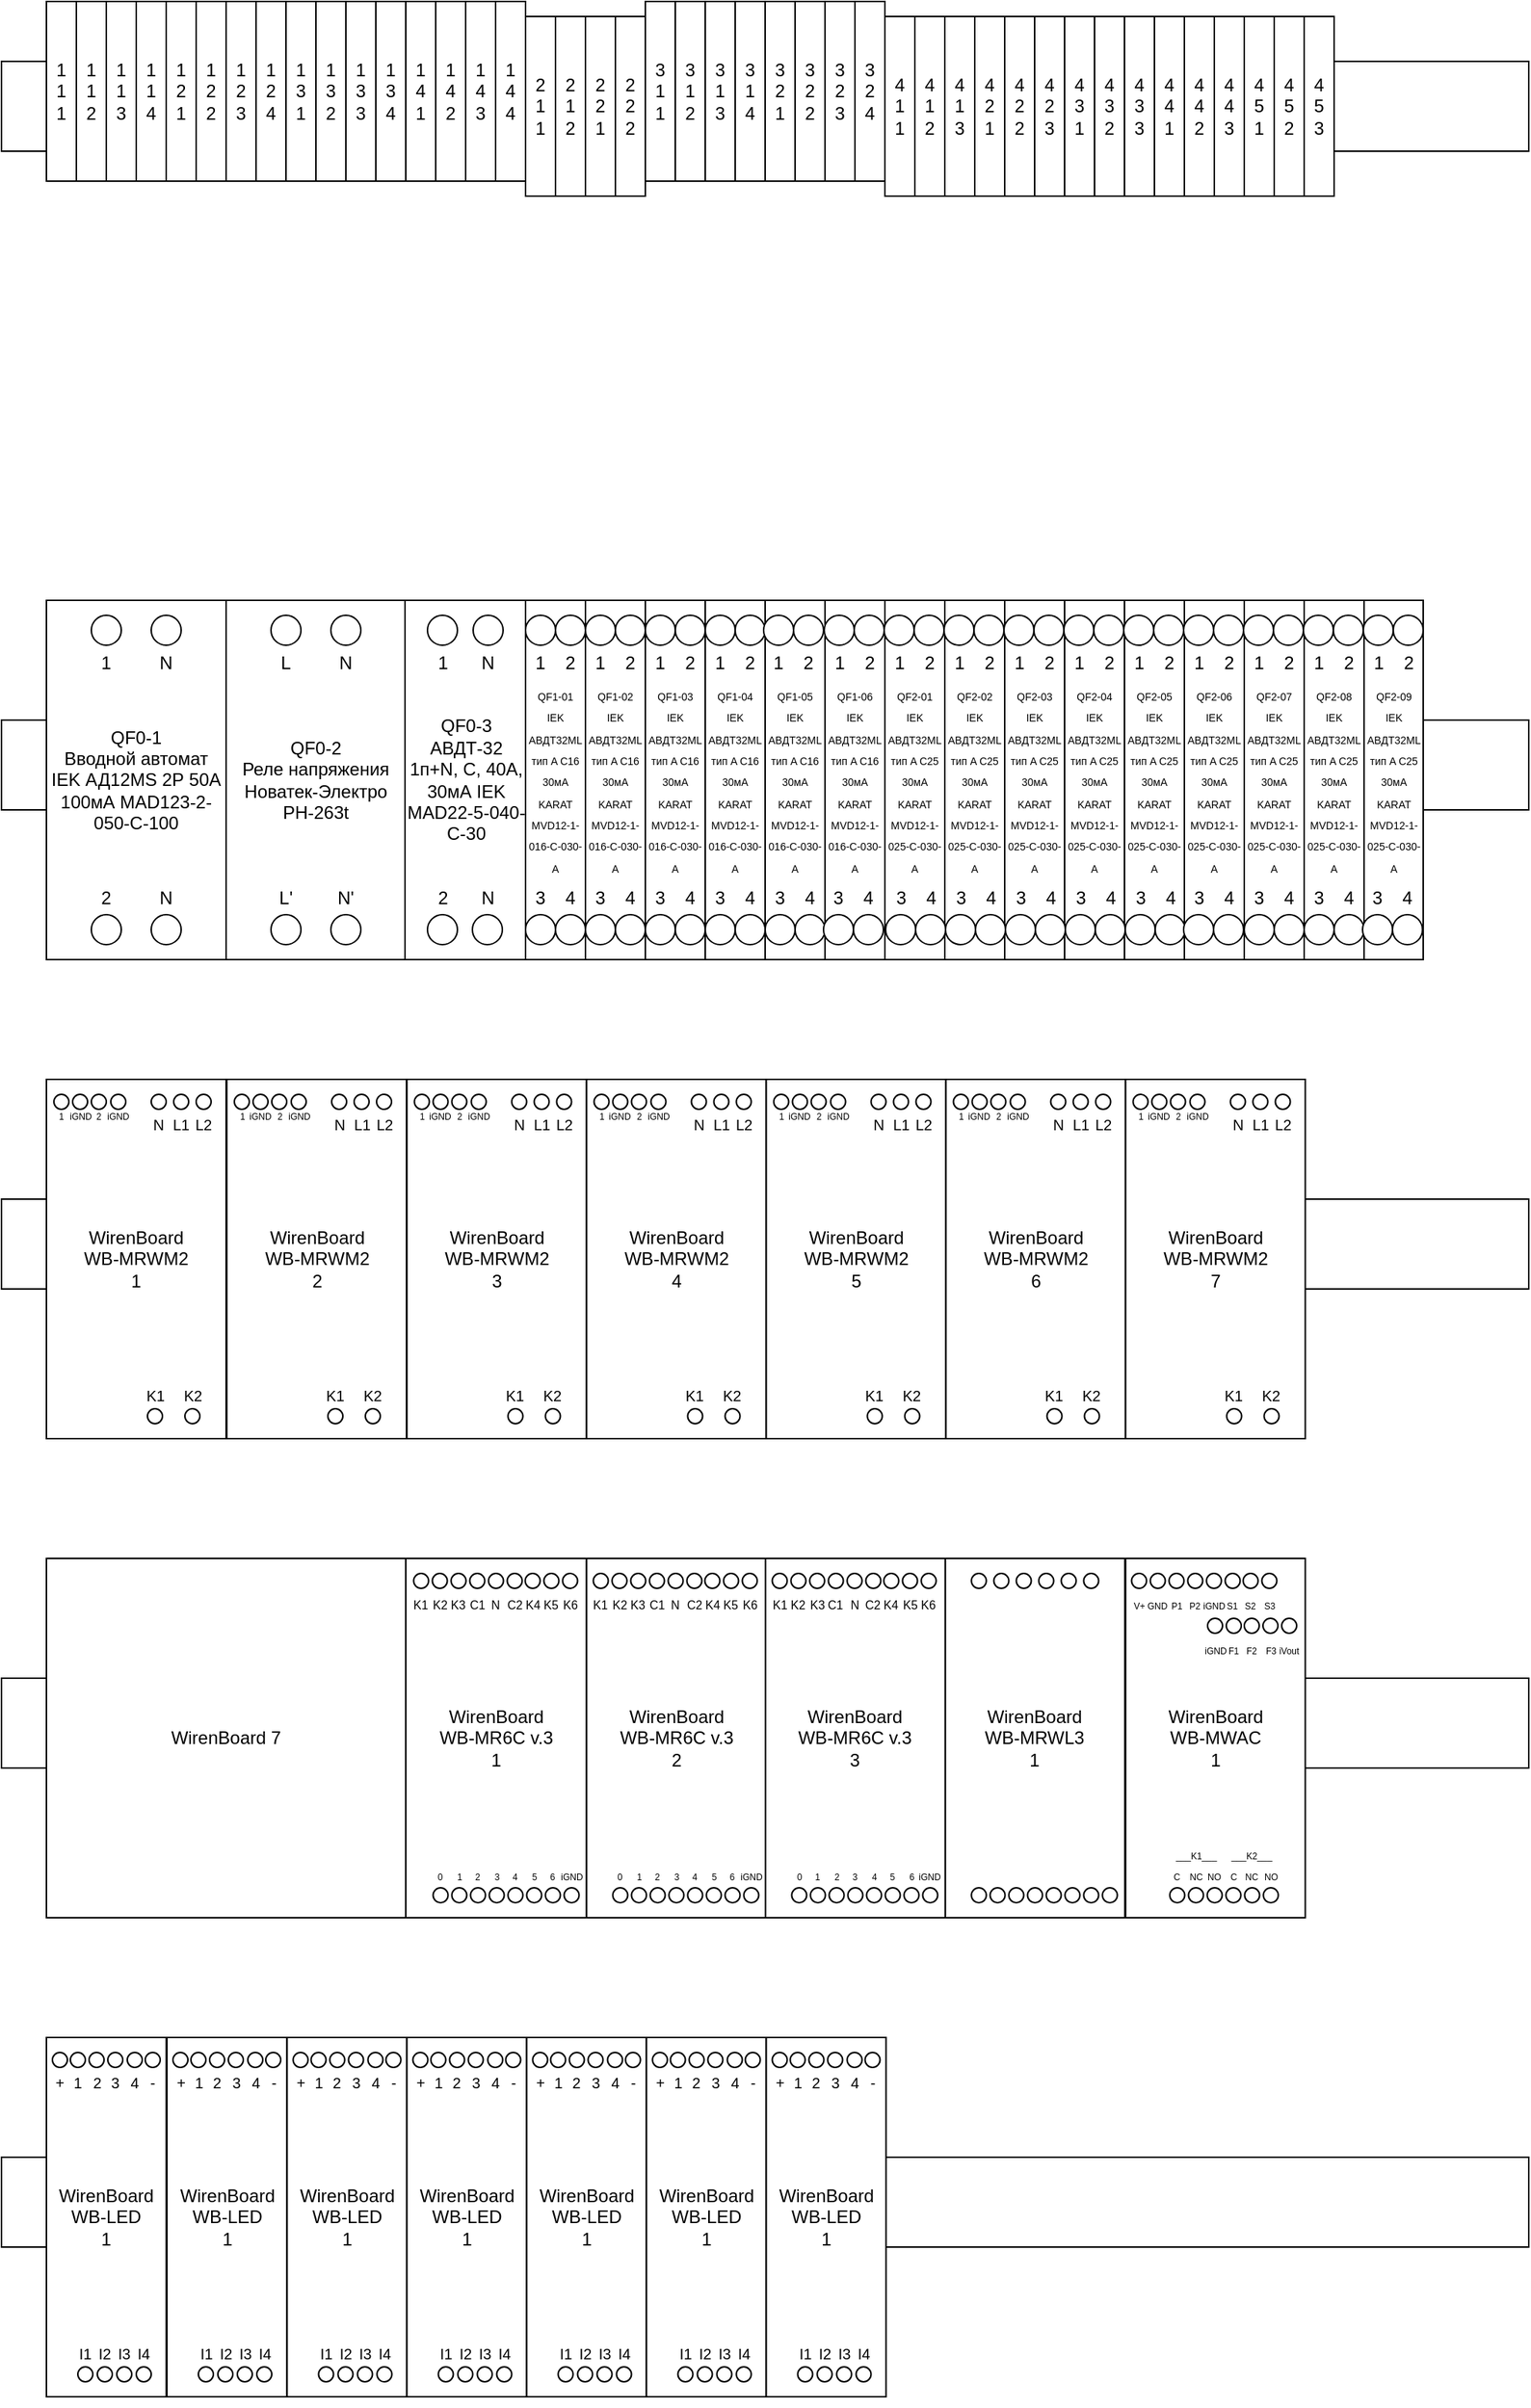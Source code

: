 <mxfile version="21.1.2" type="github">
  <diagram name="Страница 1" id="GMvIVAxOlFMNgnBswhOr">
    <mxGraphModel dx="607" dy="360" grid="1" gridSize="10" guides="1" tooltips="1" connect="1" arrows="1" fold="1" page="1" pageScale="1" pageWidth="827" pageHeight="1169" math="1" shadow="0">
      <root>
        <mxCell id="0" />
        <mxCell id="1" parent="0" />
        <mxCell id="wkO30YPk-ZB2-EVH_7Kl-1" value="" style="rounded=0;whiteSpace=wrap;html=1;" parent="1" vertex="1">
          <mxGeometry x="10" y="80" width="1020" height="60" as="geometry" />
        </mxCell>
        <mxCell id="RqG4AOZZVtZ1jqkXJKte-1" value="" style="rounded=0;whiteSpace=wrap;html=1;" parent="1" vertex="1">
          <mxGeometry x="10" y="520" width="1020" height="60" as="geometry" />
        </mxCell>
        <mxCell id="2vmeMcMYZhxoyW6QbUdL-4" value="QF0-1&lt;br&gt;Вводной автомат&lt;br&gt;IEK АД12MS 2Р 50А 100мА MAD123-2-050-C-100" style="rounded=0;whiteSpace=wrap;html=1;" parent="1" vertex="1">
          <mxGeometry x="40" y="440" width="120" height="240" as="geometry" />
        </mxCell>
        <mxCell id="2vmeMcMYZhxoyW6QbUdL-5" value="&lt;br&gt;&lt;br&gt;&lt;br&gt;1" style="ellipse;whiteSpace=wrap;html=1;aspect=fixed;" parent="1" vertex="1">
          <mxGeometry x="70" y="450" width="20" height="20" as="geometry" />
        </mxCell>
        <mxCell id="2vmeMcMYZhxoyW6QbUdL-6" value="&lt;br&gt;&lt;br&gt;&lt;br&gt;N" style="ellipse;whiteSpace=wrap;html=1;aspect=fixed;" parent="1" vertex="1">
          <mxGeometry x="110" y="450" width="20" height="20" as="geometry" />
        </mxCell>
        <mxCell id="2vmeMcMYZhxoyW6QbUdL-7" value="2&lt;br&gt;&lt;br&gt;&lt;br&gt;&lt;br&gt;" style="ellipse;whiteSpace=wrap;html=1;aspect=fixed;" parent="1" vertex="1">
          <mxGeometry x="70" y="650" width="20" height="20" as="geometry" />
        </mxCell>
        <mxCell id="2vmeMcMYZhxoyW6QbUdL-8" value="N&lt;br&gt;&lt;br&gt;&lt;br&gt;&lt;br&gt;" style="ellipse;whiteSpace=wrap;html=1;aspect=fixed;" parent="1" vertex="1">
          <mxGeometry x="110" y="650" width="20" height="20" as="geometry" />
        </mxCell>
        <mxCell id="2vmeMcMYZhxoyW6QbUdL-9" value="QF0-2&lt;br&gt;Реле напряжения&lt;br&gt;Новатек-Электро&lt;br&gt;РН-263t" style="rounded=0;whiteSpace=wrap;html=1;" parent="1" vertex="1">
          <mxGeometry x="160" y="440" width="120" height="240" as="geometry" />
        </mxCell>
        <mxCell id="5hRmY-BtmMJLrfZp9TTn-1" value="1&lt;br&gt;1&lt;br&gt;1" style="rounded=0;whiteSpace=wrap;html=1;" parent="1" vertex="1">
          <mxGeometry x="40" y="40" width="20" height="120" as="geometry" />
        </mxCell>
        <mxCell id="5hRmY-BtmMJLrfZp9TTn-3" value="1&lt;br&gt;1&lt;br&gt;2" style="rounded=0;whiteSpace=wrap;html=1;" parent="1" vertex="1">
          <mxGeometry x="60" y="40" width="20" height="120" as="geometry" />
        </mxCell>
        <mxCell id="5hRmY-BtmMJLrfZp9TTn-4" value="1&lt;br&gt;1&lt;br&gt;3" style="rounded=0;whiteSpace=wrap;html=1;" parent="1" vertex="1">
          <mxGeometry x="80" y="40" width="20" height="120" as="geometry" />
        </mxCell>
        <mxCell id="5hRmY-BtmMJLrfZp9TTn-5" value="1&lt;br&gt;1&lt;br&gt;4" style="rounded=0;whiteSpace=wrap;html=1;" parent="1" vertex="1">
          <mxGeometry x="100" y="40" width="20" height="120" as="geometry" />
        </mxCell>
        <mxCell id="0-yYCfnnUH1NWtFswdme-1" value="1&lt;br&gt;2&lt;br&gt;1" style="rounded=0;whiteSpace=wrap;html=1;" parent="1" vertex="1">
          <mxGeometry x="120" y="40" width="20" height="120" as="geometry" />
        </mxCell>
        <mxCell id="0-yYCfnnUH1NWtFswdme-2" value="1&lt;br&gt;2&lt;br&gt;2" style="rounded=0;whiteSpace=wrap;html=1;" parent="1" vertex="1">
          <mxGeometry x="140" y="40" width="20" height="120" as="geometry" />
        </mxCell>
        <mxCell id="0-yYCfnnUH1NWtFswdme-3" value="1&lt;br&gt;2&lt;br&gt;3" style="rounded=0;whiteSpace=wrap;html=1;" parent="1" vertex="1">
          <mxGeometry x="160" y="40" width="20" height="120" as="geometry" />
        </mxCell>
        <mxCell id="0-yYCfnnUH1NWtFswdme-4" value="1&lt;br&gt;2&lt;br&gt;4" style="rounded=0;whiteSpace=wrap;html=1;" parent="1" vertex="1">
          <mxGeometry x="180" y="40" width="20" height="120" as="geometry" />
        </mxCell>
        <mxCell id="N0oFKr2moulXzAQWh6da-1" value="1&lt;br&gt;3&lt;br&gt;1" style="rounded=0;whiteSpace=wrap;html=1;" parent="1" vertex="1">
          <mxGeometry x="200" y="40" width="20" height="120" as="geometry" />
        </mxCell>
        <mxCell id="N0oFKr2moulXzAQWh6da-2" value="1&lt;br&gt;3&lt;br&gt;2" style="rounded=0;whiteSpace=wrap;html=1;" parent="1" vertex="1">
          <mxGeometry x="220" y="40" width="20" height="120" as="geometry" />
        </mxCell>
        <mxCell id="N0oFKr2moulXzAQWh6da-3" value="1&lt;br&gt;3&lt;br&gt;3" style="rounded=0;whiteSpace=wrap;html=1;" parent="1" vertex="1">
          <mxGeometry x="240" y="40" width="20" height="120" as="geometry" />
        </mxCell>
        <mxCell id="N0oFKr2moulXzAQWh6da-4" value="1&lt;br&gt;3&lt;br&gt;4" style="rounded=0;whiteSpace=wrap;html=1;" parent="1" vertex="1">
          <mxGeometry x="260" y="40" width="20" height="120" as="geometry" />
        </mxCell>
        <mxCell id="N0oFKr2moulXzAQWh6da-5" value="1&lt;br&gt;4&lt;br&gt;1" style="rounded=0;whiteSpace=wrap;html=1;" parent="1" vertex="1">
          <mxGeometry x="280" y="40" width="20" height="120" as="geometry" />
        </mxCell>
        <mxCell id="N0oFKr2moulXzAQWh6da-6" value="1&lt;br&gt;4&lt;br&gt;2" style="rounded=0;whiteSpace=wrap;html=1;" parent="1" vertex="1">
          <mxGeometry x="300" y="40" width="20" height="120" as="geometry" />
        </mxCell>
        <mxCell id="N0oFKr2moulXzAQWh6da-7" value="1&lt;br&gt;4&lt;br&gt;3" style="rounded=0;whiteSpace=wrap;html=1;" parent="1" vertex="1">
          <mxGeometry x="320" y="40" width="20" height="120" as="geometry" />
        </mxCell>
        <mxCell id="N0oFKr2moulXzAQWh6da-8" value="1&lt;br&gt;4&lt;br&gt;4" style="rounded=0;whiteSpace=wrap;html=1;" parent="1" vertex="1">
          <mxGeometry x="340" y="40" width="20" height="120" as="geometry" />
        </mxCell>
        <mxCell id="N0oFKr2moulXzAQWh6da-9" value="2&lt;br&gt;1&lt;br&gt;1" style="rounded=0;whiteSpace=wrap;html=1;" parent="1" vertex="1">
          <mxGeometry x="360" y="50" width="20" height="120" as="geometry" />
        </mxCell>
        <mxCell id="N0oFKr2moulXzAQWh6da-10" value="2&lt;br&gt;1&lt;br&gt;2" style="rounded=0;whiteSpace=wrap;html=1;" parent="1" vertex="1">
          <mxGeometry x="380" y="50" width="20" height="120" as="geometry" />
        </mxCell>
        <mxCell id="N0oFKr2moulXzAQWh6da-11" value="2&lt;br&gt;2&lt;br&gt;1" style="rounded=0;whiteSpace=wrap;html=1;" parent="1" vertex="1">
          <mxGeometry x="400" y="50" width="20" height="120" as="geometry" />
        </mxCell>
        <mxCell id="N0oFKr2moulXzAQWh6da-12" value="2&lt;br&gt;2&lt;br&gt;2" style="rounded=0;whiteSpace=wrap;html=1;" parent="1" vertex="1">
          <mxGeometry x="420" y="50" width="20" height="120" as="geometry" />
        </mxCell>
        <mxCell id="N0oFKr2moulXzAQWh6da-13" value="3&lt;br&gt;1&lt;br&gt;1" style="rounded=0;whiteSpace=wrap;html=1;" parent="1" vertex="1">
          <mxGeometry x="440" y="40" width="20" height="120" as="geometry" />
        </mxCell>
        <mxCell id="N0oFKr2moulXzAQWh6da-14" value="3&lt;br&gt;1&lt;br&gt;2" style="rounded=0;whiteSpace=wrap;html=1;" parent="1" vertex="1">
          <mxGeometry x="460" y="40" width="20" height="120" as="geometry" />
        </mxCell>
        <mxCell id="N0oFKr2moulXzAQWh6da-15" value="3&lt;br&gt;1&lt;br&gt;3" style="rounded=0;whiteSpace=wrap;html=1;" parent="1" vertex="1">
          <mxGeometry x="480" y="40" width="20" height="120" as="geometry" />
        </mxCell>
        <mxCell id="N0oFKr2moulXzAQWh6da-16" value="3&lt;br&gt;1&lt;br&gt;4" style="rounded=0;whiteSpace=wrap;html=1;" parent="1" vertex="1">
          <mxGeometry x="500" y="40" width="20" height="120" as="geometry" />
        </mxCell>
        <mxCell id="N0oFKr2moulXzAQWh6da-17" value="3&lt;br&gt;2&lt;br&gt;1" style="rounded=0;whiteSpace=wrap;html=1;" parent="1" vertex="1">
          <mxGeometry x="520" y="40" width="20" height="120" as="geometry" />
        </mxCell>
        <mxCell id="N0oFKr2moulXzAQWh6da-18" value="3&lt;br&gt;2&lt;br&gt;2" style="rounded=0;whiteSpace=wrap;html=1;" parent="1" vertex="1">
          <mxGeometry x="540" y="40" width="20" height="120" as="geometry" />
        </mxCell>
        <mxCell id="N0oFKr2moulXzAQWh6da-19" value="3&lt;br&gt;2&lt;br&gt;3" style="rounded=0;whiteSpace=wrap;html=1;" parent="1" vertex="1">
          <mxGeometry x="560" y="40" width="20" height="120" as="geometry" />
        </mxCell>
        <mxCell id="N0oFKr2moulXzAQWh6da-20" value="3&lt;br&gt;2&lt;br&gt;4" style="rounded=0;whiteSpace=wrap;html=1;" parent="1" vertex="1">
          <mxGeometry x="580" y="40" width="20" height="120" as="geometry" />
        </mxCell>
        <mxCell id="N0oFKr2moulXzAQWh6da-21" value="4&lt;br&gt;1&lt;br&gt;1" style="rounded=0;whiteSpace=wrap;html=1;" parent="1" vertex="1">
          <mxGeometry x="600" y="50" width="20" height="120" as="geometry" />
        </mxCell>
        <mxCell id="N0oFKr2moulXzAQWh6da-22" value="4&lt;br&gt;1&lt;br&gt;2" style="rounded=0;whiteSpace=wrap;html=1;" parent="1" vertex="1">
          <mxGeometry x="620" y="50" width="20" height="120" as="geometry" />
        </mxCell>
        <mxCell id="N0oFKr2moulXzAQWh6da-23" value="4&lt;br&gt;1&lt;br&gt;3" style="rounded=0;whiteSpace=wrap;html=1;" parent="1" vertex="1">
          <mxGeometry x="640" y="50" width="20" height="120" as="geometry" />
        </mxCell>
        <mxCell id="N0oFKr2moulXzAQWh6da-24" value="4&lt;br&gt;2&lt;br&gt;1" style="rounded=0;whiteSpace=wrap;html=1;" parent="1" vertex="1">
          <mxGeometry x="660" y="50" width="20" height="120" as="geometry" />
        </mxCell>
        <mxCell id="N0oFKr2moulXzAQWh6da-25" value="4&lt;br&gt;2&lt;br&gt;2" style="rounded=0;whiteSpace=wrap;html=1;" parent="1" vertex="1">
          <mxGeometry x="680" y="50" width="20" height="120" as="geometry" />
        </mxCell>
        <mxCell id="N0oFKr2moulXzAQWh6da-26" value="4&lt;br&gt;2&lt;br&gt;3" style="rounded=0;whiteSpace=wrap;html=1;" parent="1" vertex="1">
          <mxGeometry x="700" y="50" width="20" height="120" as="geometry" />
        </mxCell>
        <mxCell id="N0oFKr2moulXzAQWh6da-27" value="4&lt;br&gt;3&lt;br&gt;1" style="rounded=0;whiteSpace=wrap;html=1;" parent="1" vertex="1">
          <mxGeometry x="720" y="50" width="20" height="120" as="geometry" />
        </mxCell>
        <mxCell id="N0oFKr2moulXzAQWh6da-28" value="4&lt;br&gt;3&lt;br&gt;2" style="rounded=0;whiteSpace=wrap;html=1;" parent="1" vertex="1">
          <mxGeometry x="740" y="50" width="20" height="120" as="geometry" />
        </mxCell>
        <mxCell id="N0oFKr2moulXzAQWh6da-29" value="4&lt;br&gt;3&lt;br&gt;3" style="rounded=0;whiteSpace=wrap;html=1;" parent="1" vertex="1">
          <mxGeometry x="760" y="50" width="20" height="120" as="geometry" />
        </mxCell>
        <mxCell id="N0oFKr2moulXzAQWh6da-30" value="4&lt;br&gt;4&lt;br&gt;1" style="rounded=0;whiteSpace=wrap;html=1;" parent="1" vertex="1">
          <mxGeometry x="780" y="50" width="20" height="120" as="geometry" />
        </mxCell>
        <mxCell id="N0oFKr2moulXzAQWh6da-31" value="4&lt;br&gt;4&lt;br&gt;2" style="rounded=0;whiteSpace=wrap;html=1;" parent="1" vertex="1">
          <mxGeometry x="800" y="50" width="20" height="120" as="geometry" />
        </mxCell>
        <mxCell id="N0oFKr2moulXzAQWh6da-32" value="4&lt;br&gt;4&lt;br&gt;3" style="rounded=0;whiteSpace=wrap;html=1;" parent="1" vertex="1">
          <mxGeometry x="820" y="50" width="20" height="120" as="geometry" />
        </mxCell>
        <mxCell id="N0oFKr2moulXzAQWh6da-33" value="4&lt;br&gt;5&lt;br&gt;1" style="rounded=0;whiteSpace=wrap;html=1;" parent="1" vertex="1">
          <mxGeometry x="840" y="50" width="20" height="120" as="geometry" />
        </mxCell>
        <mxCell id="N0oFKr2moulXzAQWh6da-34" value="4&lt;br&gt;5&lt;br&gt;2" style="rounded=0;whiteSpace=wrap;html=1;" parent="1" vertex="1">
          <mxGeometry x="860" y="50" width="20" height="120" as="geometry" />
        </mxCell>
        <mxCell id="N0oFKr2moulXzAQWh6da-35" value="4&lt;br&gt;5&lt;br&gt;3" style="rounded=0;whiteSpace=wrap;html=1;" parent="1" vertex="1">
          <mxGeometry x="880" y="50" width="20" height="120" as="geometry" />
        </mxCell>
        <mxCell id="RqG4AOZZVtZ1jqkXJKte-2" value="" style="rounded=0;whiteSpace=wrap;html=1;" parent="1" vertex="1">
          <mxGeometry x="10" y="840" width="1020" height="60" as="geometry" />
        </mxCell>
        <mxCell id="-NaWbS3L9cUnyOow25nI-1" value="&lt;br&gt;&lt;br&gt;&lt;br&gt;L" style="ellipse;whiteSpace=wrap;html=1;aspect=fixed;" parent="1" vertex="1">
          <mxGeometry x="190" y="450" width="20" height="20" as="geometry" />
        </mxCell>
        <mxCell id="-NaWbS3L9cUnyOow25nI-2" value="&lt;br&gt;&lt;br&gt;&lt;br&gt;N" style="ellipse;whiteSpace=wrap;html=1;aspect=fixed;" parent="1" vertex="1">
          <mxGeometry x="230" y="450" width="20" height="20" as="geometry" />
        </mxCell>
        <mxCell id="-NaWbS3L9cUnyOow25nI-3" value="L&#39;&lt;br&gt;&lt;br&gt;&lt;br&gt;&lt;br&gt;" style="ellipse;whiteSpace=wrap;html=1;aspect=fixed;" parent="1" vertex="1">
          <mxGeometry x="190" y="650" width="20" height="20" as="geometry" />
        </mxCell>
        <mxCell id="-NaWbS3L9cUnyOow25nI-4" value="N&#39;&lt;br&gt;&lt;br&gt;&lt;br&gt;&lt;br&gt;" style="ellipse;whiteSpace=wrap;html=1;aspect=fixed;" parent="1" vertex="1">
          <mxGeometry x="230" y="650" width="20" height="20" as="geometry" />
        </mxCell>
        <mxCell id="-NaWbS3L9cUnyOow25nI-5" value="&lt;div&gt;&lt;span style=&quot;font-size: 7px;&quot;&gt;QF1-01&lt;/span&gt;&lt;/div&gt;&lt;div&gt;&lt;font style=&quot;font-size: 7px;&quot;&gt;IEK АВДТ32ML тип A С16 30мА KARAT MVD12-1-016-C-030-A&lt;/font&gt;&lt;/div&gt;" style="rounded=0;whiteSpace=wrap;html=1;" parent="1" vertex="1">
          <mxGeometry x="360" y="440" width="40" height="240" as="geometry" />
        </mxCell>
        <mxCell id="-NaWbS3L9cUnyOow25nI-6" value="&lt;br&gt;&lt;br&gt;&lt;br&gt;1" style="ellipse;whiteSpace=wrap;html=1;aspect=fixed;" parent="1" vertex="1">
          <mxGeometry x="360" y="450" width="20" height="20" as="geometry" />
        </mxCell>
        <mxCell id="-NaWbS3L9cUnyOow25nI-7" value="&lt;br&gt;&lt;br&gt;&lt;br&gt;2" style="ellipse;whiteSpace=wrap;html=1;aspect=fixed;" parent="1" vertex="1">
          <mxGeometry x="380" y="450" width="20" height="20" as="geometry" />
        </mxCell>
        <mxCell id="-NaWbS3L9cUnyOow25nI-8" value="3&lt;br&gt;&lt;br&gt;&lt;br&gt;&lt;br&gt;" style="ellipse;whiteSpace=wrap;html=1;aspect=fixed;" parent="1" vertex="1">
          <mxGeometry x="360" y="650" width="20" height="20" as="geometry" />
        </mxCell>
        <mxCell id="-NaWbS3L9cUnyOow25nI-9" value="4&lt;br&gt;&lt;br&gt;&lt;br&gt;&lt;br&gt;" style="ellipse;whiteSpace=wrap;html=1;aspect=fixed;" parent="1" vertex="1">
          <mxGeometry x="380" y="650" width="20" height="20" as="geometry" />
        </mxCell>
        <mxCell id="-NaWbS3L9cUnyOow25nI-10" value="&lt;div&gt;&lt;font style=&quot;font-size: 7px;&quot;&gt;QF2-01&lt;/font&gt;&lt;/div&gt;&lt;div&gt;&lt;font style=&quot;font-size: 7px;&quot;&gt;IEK АВДТ32ML тип A С25 30мА KARAT MVD12-1-025-C-030-A&lt;/font&gt;&lt;/div&gt;" style="rounded=0;whiteSpace=wrap;html=1;" parent="1" vertex="1">
          <mxGeometry x="600" y="440" width="40" height="240" as="geometry" />
        </mxCell>
        <mxCell id="-NaWbS3L9cUnyOow25nI-15" value="&lt;div&gt;QF0-3&lt;/div&gt;&lt;div&gt;АВДТ-32 1п+N, C, 40А, 30мА IEK MAD22-5-040-C-30&lt;/div&gt;" style="rounded=0;whiteSpace=wrap;html=1;" parent="1" vertex="1">
          <mxGeometry x="279.5" y="440" width="80.5" height="240" as="geometry" />
        </mxCell>
        <mxCell id="-NaWbS3L9cUnyOow25nI-16" value="&lt;br&gt;&lt;br&gt;&lt;br&gt;1" style="ellipse;whiteSpace=wrap;html=1;aspect=fixed;" parent="1" vertex="1">
          <mxGeometry x="294.5" y="450" width="20" height="20" as="geometry" />
        </mxCell>
        <mxCell id="-NaWbS3L9cUnyOow25nI-17" value="&lt;br&gt;&lt;br&gt;&lt;br&gt;N" style="ellipse;whiteSpace=wrap;html=1;aspect=fixed;" parent="1" vertex="1">
          <mxGeometry x="325" y="450" width="20" height="20" as="geometry" />
        </mxCell>
        <mxCell id="-NaWbS3L9cUnyOow25nI-18" value="2&lt;br&gt;&lt;br&gt;&lt;br&gt;&lt;br&gt;" style="ellipse;whiteSpace=wrap;html=1;aspect=fixed;" parent="1" vertex="1">
          <mxGeometry x="294.5" y="650" width="20" height="20" as="geometry" />
        </mxCell>
        <mxCell id="-NaWbS3L9cUnyOow25nI-19" value="N&lt;br&gt;&lt;br&gt;&lt;br&gt;&lt;br&gt;" style="ellipse;whiteSpace=wrap;html=1;aspect=fixed;" parent="1" vertex="1">
          <mxGeometry x="324.5" y="650" width="20" height="20" as="geometry" />
        </mxCell>
        <mxCell id="-NaWbS3L9cUnyOow25nI-20" value="&lt;div&gt;&lt;font style=&quot;font-size: 7px;&quot;&gt;QF1-02&lt;/font&gt;&lt;/div&gt;&lt;div&gt;&lt;font style=&quot;font-size: 7px;&quot;&gt;IEK АВДТ32ML тип A С16 30мА KARAT MVD12-1-016-C-030-A&lt;/font&gt;&lt;/div&gt;" style="rounded=0;whiteSpace=wrap;html=1;" parent="1" vertex="1">
          <mxGeometry x="400" y="440" width="40" height="240" as="geometry" />
        </mxCell>
        <mxCell id="-NaWbS3L9cUnyOow25nI-25" value="&lt;div&gt;&lt;font style=&quot;font-size: 7px;&quot;&gt;QF1-03&lt;/font&gt;&lt;/div&gt;&lt;div&gt;&lt;font style=&quot;font-size: 7px;&quot;&gt;IEK АВДТ32ML тип A С16 30мА KARAT MVD12-1-016-C-030-A&lt;/font&gt;&lt;/div&gt;" style="rounded=0;whiteSpace=wrap;html=1;" parent="1" vertex="1">
          <mxGeometry x="440" y="440" width="40" height="240" as="geometry" />
        </mxCell>
        <mxCell id="-NaWbS3L9cUnyOow25nI-30" value="&lt;div&gt;&lt;font style=&quot;font-size: 7px;&quot;&gt;QF1-04&lt;/font&gt;&lt;/div&gt;&lt;div&gt;&lt;font style=&quot;font-size: 7px;&quot;&gt;IEK АВДТ32ML тип A С16 30мА KARAT MVD12-1-016-C-030-A&lt;/font&gt;&lt;/div&gt;" style="rounded=0;whiteSpace=wrap;html=1;" parent="1" vertex="1">
          <mxGeometry x="480" y="440" width="40" height="240" as="geometry" />
        </mxCell>
        <mxCell id="-NaWbS3L9cUnyOow25nI-35" value="&lt;div&gt;&lt;font style=&quot;font-size: 7px;&quot;&gt;QF1-05&lt;/font&gt;&lt;/div&gt;&lt;div&gt;&lt;font style=&quot;font-size: 7px;&quot;&gt;IEK АВДТ32ML тип A С16 30мА KARAT MVD12-1-016-C-030-A&lt;/font&gt;&lt;/div&gt;" style="rounded=0;whiteSpace=wrap;html=1;" parent="1" vertex="1">
          <mxGeometry x="520" y="440" width="40" height="240" as="geometry" />
        </mxCell>
        <mxCell id="-NaWbS3L9cUnyOow25nI-40" value="&lt;div&gt;&lt;font style=&quot;font-size: 7px;&quot;&gt;QF1-06&lt;/font&gt;&lt;/div&gt;&lt;div&gt;&lt;font style=&quot;font-size: 7px;&quot;&gt;IEK АВДТ32ML тип A С16 30мА KARAT MVD12-1-016-C-030-A&lt;/font&gt;&lt;/div&gt;" style="rounded=0;whiteSpace=wrap;html=1;" parent="1" vertex="1">
          <mxGeometry x="560" y="440" width="40" height="240" as="geometry" />
        </mxCell>
        <mxCell id="-NaWbS3L9cUnyOow25nI-45" value="&lt;div&gt;&lt;font style=&quot;font-size: 7px;&quot;&gt;QF2-02&lt;/font&gt;&lt;/div&gt;&lt;div&gt;&lt;font style=&quot;font-size: 7px;&quot;&gt;IEK АВДТ32ML тип A С25 30мА KARAT MVD12-1-025-C-030-A&lt;/font&gt;&lt;/div&gt;" style="rounded=0;whiteSpace=wrap;html=1;" parent="1" vertex="1">
          <mxGeometry x="640" y="440" width="40" height="240" as="geometry" />
        </mxCell>
        <mxCell id="-NaWbS3L9cUnyOow25nI-50" value="&lt;div&gt;&lt;font style=&quot;font-size: 7px;&quot;&gt;QF2-03&lt;/font&gt;&lt;/div&gt;&lt;div&gt;&lt;font style=&quot;font-size: 7px;&quot;&gt;IEK АВДТ32ML тип A С25 30мА KARAT MVD12-1-025-C-030-A&lt;/font&gt;&lt;/div&gt;" style="rounded=0;whiteSpace=wrap;html=1;" parent="1" vertex="1">
          <mxGeometry x="680" y="440" width="40" height="240" as="geometry" />
        </mxCell>
        <mxCell id="-NaWbS3L9cUnyOow25nI-55" value="&lt;div&gt;&lt;font style=&quot;font-size: 7px;&quot;&gt;QF2-04&lt;/font&gt;&lt;/div&gt;&lt;div&gt;&lt;font style=&quot;font-size: 7px;&quot;&gt;IEK АВДТ32ML тип A С25 30мА KARAT MVD12-1-025-C-030-A&lt;/font&gt;&lt;/div&gt;" style="rounded=0;whiteSpace=wrap;html=1;" parent="1" vertex="1">
          <mxGeometry x="720" y="440" width="40" height="240" as="geometry" />
        </mxCell>
        <mxCell id="-NaWbS3L9cUnyOow25nI-60" value="&lt;div&gt;&lt;font style=&quot;font-size: 7px;&quot;&gt;QF2-05&lt;/font&gt;&lt;/div&gt;&lt;div&gt;&lt;font style=&quot;font-size: 7px;&quot;&gt;IEK АВДТ32ML тип A С25 30мА KARAT MVD12-1-025-C-030-A&lt;/font&gt;&lt;/div&gt;" style="rounded=0;whiteSpace=wrap;html=1;" parent="1" vertex="1">
          <mxGeometry x="760" y="440" width="40" height="240" as="geometry" />
        </mxCell>
        <mxCell id="-NaWbS3L9cUnyOow25nI-65" value="&lt;div&gt;&lt;font style=&quot;font-size: 7px;&quot;&gt;QF2-06&lt;/font&gt;&lt;/div&gt;&lt;div&gt;&lt;font style=&quot;font-size: 7px;&quot;&gt;IEK АВДТ32ML тип A С25 30мА KARAT MVD12-1-025-C-030-A&lt;/font&gt;&lt;/div&gt;" style="rounded=0;whiteSpace=wrap;html=1;" parent="1" vertex="1">
          <mxGeometry x="800" y="440" width="40" height="240" as="geometry" />
        </mxCell>
        <mxCell id="-NaWbS3L9cUnyOow25nI-70" value="&lt;div&gt;&lt;font style=&quot;font-size: 7px;&quot;&gt;QF2-07&lt;/font&gt;&lt;/div&gt;&lt;div&gt;&lt;font style=&quot;font-size: 7px;&quot;&gt;IEK АВДТ32ML тип A С25 30мА KARAT MVD12-1-025-C-030-A&lt;/font&gt;&lt;/div&gt;" style="rounded=0;whiteSpace=wrap;html=1;" parent="1" vertex="1">
          <mxGeometry x="840" y="440" width="40" height="240" as="geometry" />
        </mxCell>
        <mxCell id="-NaWbS3L9cUnyOow25nI-75" value="&lt;div&gt;&lt;font style=&quot;font-size: 7px;&quot;&gt;QF2-08&lt;/font&gt;&lt;/div&gt;&lt;div&gt;&lt;font style=&quot;font-size: 7px;&quot;&gt;IEK АВДТ32ML тип A С25 30мА KARAT MVD12-1-025-C-030-A&lt;/font&gt;&lt;/div&gt;" style="rounded=0;whiteSpace=wrap;html=1;" parent="1" vertex="1">
          <mxGeometry x="880" y="440" width="40" height="240" as="geometry" />
        </mxCell>
        <mxCell id="-NaWbS3L9cUnyOow25nI-80" value="&lt;div&gt;&lt;font style=&quot;font-size: 7px;&quot;&gt;QF&lt;/font&gt;&lt;span style=&quot;font-size: 7px;&quot;&gt;2-09&lt;/span&gt;&lt;/div&gt;&lt;div&gt;&lt;font style=&quot;font-size: 7px;&quot;&gt;IEK АВДТ32ML тип A С25 30мА KARAT MVD12-1-025-C-030-A&lt;/font&gt;&lt;/div&gt;" style="rounded=0;whiteSpace=wrap;html=1;" parent="1" vertex="1">
          <mxGeometry x="920" y="440" width="39.5" height="240" as="geometry" />
        </mxCell>
        <mxCell id="wkO30YPk-ZB2-EVH_7Kl-2" value="3&lt;br&gt;&lt;br&gt;&lt;br&gt;&lt;br&gt;" style="ellipse;whiteSpace=wrap;html=1;aspect=fixed;" parent="1" vertex="1">
          <mxGeometry x="400" y="650" width="20" height="20" as="geometry" />
        </mxCell>
        <mxCell id="wkO30YPk-ZB2-EVH_7Kl-3" value="4&lt;br&gt;&lt;br&gt;&lt;br&gt;&lt;br&gt;" style="ellipse;whiteSpace=wrap;html=1;aspect=fixed;" parent="1" vertex="1">
          <mxGeometry x="420" y="650" width="20" height="20" as="geometry" />
        </mxCell>
        <mxCell id="wkO30YPk-ZB2-EVH_7Kl-4" value="3&lt;br&gt;&lt;br&gt;&lt;br&gt;&lt;br&gt;" style="ellipse;whiteSpace=wrap;html=1;aspect=fixed;" parent="1" vertex="1">
          <mxGeometry x="440" y="650" width="20" height="20" as="geometry" />
        </mxCell>
        <mxCell id="wkO30YPk-ZB2-EVH_7Kl-5" value="4&lt;br&gt;&lt;br&gt;&lt;br&gt;&lt;br&gt;" style="ellipse;whiteSpace=wrap;html=1;aspect=fixed;" parent="1" vertex="1">
          <mxGeometry x="460" y="650" width="20" height="20" as="geometry" />
        </mxCell>
        <mxCell id="wkO30YPk-ZB2-EVH_7Kl-6" value="3&lt;br&gt;&lt;br&gt;&lt;br&gt;&lt;br&gt;" style="ellipse;whiteSpace=wrap;html=1;aspect=fixed;" parent="1" vertex="1">
          <mxGeometry x="480" y="650" width="20" height="20" as="geometry" />
        </mxCell>
        <mxCell id="wkO30YPk-ZB2-EVH_7Kl-7" value="4&lt;br&gt;&lt;br&gt;&lt;br&gt;&lt;br&gt;" style="ellipse;whiteSpace=wrap;html=1;aspect=fixed;" parent="1" vertex="1">
          <mxGeometry x="500" y="650" width="20" height="20" as="geometry" />
        </mxCell>
        <mxCell id="wkO30YPk-ZB2-EVH_7Kl-8" value="3&lt;br&gt;&lt;br&gt;&lt;br&gt;&lt;br&gt;" style="ellipse;whiteSpace=wrap;html=1;aspect=fixed;" parent="1" vertex="1">
          <mxGeometry x="520" y="650" width="20" height="20" as="geometry" />
        </mxCell>
        <mxCell id="wkO30YPk-ZB2-EVH_7Kl-9" value="4&lt;br&gt;&lt;br&gt;&lt;br&gt;&lt;br&gt;" style="ellipse;whiteSpace=wrap;html=1;aspect=fixed;" parent="1" vertex="1">
          <mxGeometry x="540" y="650" width="20" height="20" as="geometry" />
        </mxCell>
        <mxCell id="wkO30YPk-ZB2-EVH_7Kl-10" value="3&lt;br&gt;&lt;br&gt;&lt;br&gt;&lt;br&gt;" style="ellipse;whiteSpace=wrap;html=1;aspect=fixed;" parent="1" vertex="1">
          <mxGeometry x="559" y="650" width="20" height="20" as="geometry" />
        </mxCell>
        <mxCell id="wkO30YPk-ZB2-EVH_7Kl-11" value="4&lt;br&gt;&lt;br&gt;&lt;br&gt;&lt;br&gt;" style="ellipse;whiteSpace=wrap;html=1;aspect=fixed;" parent="1" vertex="1">
          <mxGeometry x="579" y="650" width="20" height="20" as="geometry" />
        </mxCell>
        <mxCell id="wkO30YPk-ZB2-EVH_7Kl-12" value="&lt;br&gt;&lt;br&gt;&lt;br&gt;1" style="ellipse;whiteSpace=wrap;html=1;aspect=fixed;" parent="1" vertex="1">
          <mxGeometry x="400" y="450" width="20" height="20" as="geometry" />
        </mxCell>
        <mxCell id="wkO30YPk-ZB2-EVH_7Kl-13" value="&lt;br&gt;&lt;br&gt;&lt;br&gt;2" style="ellipse;whiteSpace=wrap;html=1;aspect=fixed;" parent="1" vertex="1">
          <mxGeometry x="420" y="450" width="20" height="20" as="geometry" />
        </mxCell>
        <mxCell id="wkO30YPk-ZB2-EVH_7Kl-14" value="&lt;br&gt;&lt;br&gt;&lt;br&gt;1" style="ellipse;whiteSpace=wrap;html=1;aspect=fixed;" parent="1" vertex="1">
          <mxGeometry x="440" y="450" width="20" height="20" as="geometry" />
        </mxCell>
        <mxCell id="wkO30YPk-ZB2-EVH_7Kl-15" value="&lt;br&gt;&lt;br&gt;&lt;br&gt;2" style="ellipse;whiteSpace=wrap;html=1;aspect=fixed;" parent="1" vertex="1">
          <mxGeometry x="460" y="450" width="20" height="20" as="geometry" />
        </mxCell>
        <mxCell id="wkO30YPk-ZB2-EVH_7Kl-16" value="&lt;br&gt;&lt;br&gt;&lt;br&gt;1" style="ellipse;whiteSpace=wrap;html=1;aspect=fixed;" parent="1" vertex="1">
          <mxGeometry x="480" y="450" width="20" height="20" as="geometry" />
        </mxCell>
        <mxCell id="wkO30YPk-ZB2-EVH_7Kl-17" value="&lt;br&gt;&lt;br&gt;&lt;br&gt;2" style="ellipse;whiteSpace=wrap;html=1;aspect=fixed;" parent="1" vertex="1">
          <mxGeometry x="500" y="450" width="20" height="20" as="geometry" />
        </mxCell>
        <mxCell id="wkO30YPk-ZB2-EVH_7Kl-18" value="&lt;br&gt;&lt;br&gt;&lt;br&gt;1" style="ellipse;whiteSpace=wrap;html=1;aspect=fixed;" parent="1" vertex="1">
          <mxGeometry x="519" y="450" width="20" height="20" as="geometry" />
        </mxCell>
        <mxCell id="wkO30YPk-ZB2-EVH_7Kl-19" value="&lt;br&gt;&lt;br&gt;&lt;br&gt;2" style="ellipse;whiteSpace=wrap;html=1;aspect=fixed;" parent="1" vertex="1">
          <mxGeometry x="539" y="450" width="20" height="20" as="geometry" />
        </mxCell>
        <mxCell id="wkO30YPk-ZB2-EVH_7Kl-20" value="&lt;br&gt;&lt;br&gt;&lt;br&gt;1" style="ellipse;whiteSpace=wrap;html=1;aspect=fixed;" parent="1" vertex="1">
          <mxGeometry x="559.5" y="450" width="20" height="20" as="geometry" />
        </mxCell>
        <mxCell id="wkO30YPk-ZB2-EVH_7Kl-21" value="&lt;br&gt;&lt;br&gt;&lt;br&gt;2" style="ellipse;whiteSpace=wrap;html=1;aspect=fixed;" parent="1" vertex="1">
          <mxGeometry x="579.5" y="450" width="20" height="20" as="geometry" />
        </mxCell>
        <mxCell id="wkO30YPk-ZB2-EVH_7Kl-22" value="&lt;br&gt;&lt;br&gt;&lt;br&gt;1" style="ellipse;whiteSpace=wrap;html=1;aspect=fixed;" parent="1" vertex="1">
          <mxGeometry x="599.5" y="450" width="20" height="20" as="geometry" />
        </mxCell>
        <mxCell id="wkO30YPk-ZB2-EVH_7Kl-23" value="&lt;br&gt;&lt;br&gt;&lt;br&gt;2" style="ellipse;whiteSpace=wrap;html=1;aspect=fixed;" parent="1" vertex="1">
          <mxGeometry x="619.5" y="450" width="20" height="20" as="geometry" />
        </mxCell>
        <mxCell id="wkO30YPk-ZB2-EVH_7Kl-24" value="&lt;br&gt;&lt;br&gt;&lt;br&gt;1" style="ellipse;whiteSpace=wrap;html=1;aspect=fixed;" parent="1" vertex="1">
          <mxGeometry x="639.5" y="450" width="20" height="20" as="geometry" />
        </mxCell>
        <mxCell id="wkO30YPk-ZB2-EVH_7Kl-25" value="&lt;br&gt;&lt;br&gt;&lt;br&gt;2" style="ellipse;whiteSpace=wrap;html=1;aspect=fixed;" parent="1" vertex="1">
          <mxGeometry x="659.5" y="450" width="20" height="20" as="geometry" />
        </mxCell>
        <mxCell id="wkO30YPk-ZB2-EVH_7Kl-26" value="&lt;br&gt;&lt;br&gt;&lt;br&gt;1" style="ellipse;whiteSpace=wrap;html=1;aspect=fixed;" parent="1" vertex="1">
          <mxGeometry x="679.5" y="450" width="20" height="20" as="geometry" />
        </mxCell>
        <mxCell id="wkO30YPk-ZB2-EVH_7Kl-27" value="&lt;br&gt;&lt;br&gt;&lt;br&gt;2" style="ellipse;whiteSpace=wrap;html=1;aspect=fixed;" parent="1" vertex="1">
          <mxGeometry x="699.5" y="450" width="20" height="20" as="geometry" />
        </mxCell>
        <mxCell id="wkO30YPk-ZB2-EVH_7Kl-28" value="&lt;br&gt;&lt;br&gt;&lt;br&gt;1" style="ellipse;whiteSpace=wrap;html=1;aspect=fixed;" parent="1" vertex="1">
          <mxGeometry x="719.5" y="450" width="20" height="20" as="geometry" />
        </mxCell>
        <mxCell id="wkO30YPk-ZB2-EVH_7Kl-29" value="&lt;br&gt;&lt;br&gt;&lt;br&gt;2" style="ellipse;whiteSpace=wrap;html=1;aspect=fixed;" parent="1" vertex="1">
          <mxGeometry x="739.5" y="450" width="20" height="20" as="geometry" />
        </mxCell>
        <mxCell id="wkO30YPk-ZB2-EVH_7Kl-30" value="&lt;br&gt;&lt;br&gt;&lt;br&gt;1" style="ellipse;whiteSpace=wrap;html=1;aspect=fixed;" parent="1" vertex="1">
          <mxGeometry x="759.5" y="450" width="20" height="20" as="geometry" />
        </mxCell>
        <mxCell id="wkO30YPk-ZB2-EVH_7Kl-31" value="&lt;br&gt;&lt;br&gt;&lt;br&gt;2" style="ellipse;whiteSpace=wrap;html=1;aspect=fixed;" parent="1" vertex="1">
          <mxGeometry x="779.5" y="450" width="20" height="20" as="geometry" />
        </mxCell>
        <mxCell id="wkO30YPk-ZB2-EVH_7Kl-32" value="&lt;br&gt;&lt;br&gt;&lt;br&gt;1" style="ellipse;whiteSpace=wrap;html=1;aspect=fixed;" parent="1" vertex="1">
          <mxGeometry x="799.5" y="450" width="20" height="20" as="geometry" />
        </mxCell>
        <mxCell id="wkO30YPk-ZB2-EVH_7Kl-33" value="&lt;br&gt;&lt;br&gt;&lt;br&gt;2" style="ellipse;whiteSpace=wrap;html=1;aspect=fixed;" parent="1" vertex="1">
          <mxGeometry x="819.5" y="450" width="20" height="20" as="geometry" />
        </mxCell>
        <mxCell id="wkO30YPk-ZB2-EVH_7Kl-34" value="&lt;br&gt;&lt;br&gt;&lt;br&gt;1" style="ellipse;whiteSpace=wrap;html=1;aspect=fixed;" parent="1" vertex="1">
          <mxGeometry x="839.5" y="450" width="20" height="20" as="geometry" />
        </mxCell>
        <mxCell id="wkO30YPk-ZB2-EVH_7Kl-35" value="&lt;br&gt;&lt;br&gt;&lt;br&gt;2" style="ellipse;whiteSpace=wrap;html=1;aspect=fixed;" parent="1" vertex="1">
          <mxGeometry x="859.5" y="450" width="20" height="20" as="geometry" />
        </mxCell>
        <mxCell id="wkO30YPk-ZB2-EVH_7Kl-36" value="&lt;br&gt;&lt;br&gt;&lt;br&gt;1" style="ellipse;whiteSpace=wrap;html=1;aspect=fixed;" parent="1" vertex="1">
          <mxGeometry x="879.5" y="450" width="20" height="20" as="geometry" />
        </mxCell>
        <mxCell id="wkO30YPk-ZB2-EVH_7Kl-37" value="&lt;br&gt;&lt;br&gt;&lt;br&gt;2" style="ellipse;whiteSpace=wrap;html=1;aspect=fixed;" parent="1" vertex="1">
          <mxGeometry x="899.5" y="450" width="20" height="20" as="geometry" />
        </mxCell>
        <mxCell id="wkO30YPk-ZB2-EVH_7Kl-38" value="&lt;br&gt;&lt;br&gt;&lt;br&gt;1" style="ellipse;whiteSpace=wrap;html=1;aspect=fixed;" parent="1" vertex="1">
          <mxGeometry x="919.5" y="450" width="20" height="20" as="geometry" />
        </mxCell>
        <mxCell id="wkO30YPk-ZB2-EVH_7Kl-39" value="&lt;br&gt;&lt;br&gt;&lt;br&gt;2" style="ellipse;whiteSpace=wrap;html=1;aspect=fixed;" parent="1" vertex="1">
          <mxGeometry x="939.5" y="450" width="20" height="20" as="geometry" />
        </mxCell>
        <mxCell id="wkO30YPk-ZB2-EVH_7Kl-40" value="3&lt;br&gt;&lt;br&gt;&lt;br&gt;&lt;br&gt;" style="ellipse;whiteSpace=wrap;html=1;aspect=fixed;" parent="1" vertex="1">
          <mxGeometry x="600.5" y="650" width="20" height="20" as="geometry" />
        </mxCell>
        <mxCell id="wkO30YPk-ZB2-EVH_7Kl-41" value="4&lt;br&gt;&lt;br&gt;&lt;br&gt;&lt;br&gt;" style="ellipse;whiteSpace=wrap;html=1;aspect=fixed;" parent="1" vertex="1">
          <mxGeometry x="620.5" y="650" width="20" height="20" as="geometry" />
        </mxCell>
        <mxCell id="wkO30YPk-ZB2-EVH_7Kl-42" value="3&lt;br&gt;&lt;br&gt;&lt;br&gt;&lt;br&gt;" style="ellipse;whiteSpace=wrap;html=1;aspect=fixed;" parent="1" vertex="1">
          <mxGeometry x="640.5" y="650" width="20" height="20" as="geometry" />
        </mxCell>
        <mxCell id="wkO30YPk-ZB2-EVH_7Kl-43" value="4&lt;br&gt;&lt;br&gt;&lt;br&gt;&lt;br&gt;" style="ellipse;whiteSpace=wrap;html=1;aspect=fixed;" parent="1" vertex="1">
          <mxGeometry x="660.5" y="650" width="20" height="20" as="geometry" />
        </mxCell>
        <mxCell id="wkO30YPk-ZB2-EVH_7Kl-44" value="3&lt;br&gt;&lt;br&gt;&lt;br&gt;&lt;br&gt;" style="ellipse;whiteSpace=wrap;html=1;aspect=fixed;" parent="1" vertex="1">
          <mxGeometry x="680.5" y="650" width="20" height="20" as="geometry" />
        </mxCell>
        <mxCell id="wkO30YPk-ZB2-EVH_7Kl-45" value="4&lt;br&gt;&lt;br&gt;&lt;br&gt;&lt;br&gt;" style="ellipse;whiteSpace=wrap;html=1;aspect=fixed;" parent="1" vertex="1">
          <mxGeometry x="700.5" y="650" width="20" height="20" as="geometry" />
        </mxCell>
        <mxCell id="wkO30YPk-ZB2-EVH_7Kl-46" value="3&lt;br&gt;&lt;br&gt;&lt;br&gt;&lt;br&gt;" style="ellipse;whiteSpace=wrap;html=1;aspect=fixed;" parent="1" vertex="1">
          <mxGeometry x="720.5" y="650" width="20" height="20" as="geometry" />
        </mxCell>
        <mxCell id="wkO30YPk-ZB2-EVH_7Kl-47" value="4&lt;br&gt;&lt;br&gt;&lt;br&gt;&lt;br&gt;" style="ellipse;whiteSpace=wrap;html=1;aspect=fixed;" parent="1" vertex="1">
          <mxGeometry x="740.5" y="650" width="20" height="20" as="geometry" />
        </mxCell>
        <mxCell id="wkO30YPk-ZB2-EVH_7Kl-48" value="3&lt;br&gt;&lt;br&gt;&lt;br&gt;&lt;br&gt;" style="ellipse;whiteSpace=wrap;html=1;aspect=fixed;" parent="1" vertex="1">
          <mxGeometry x="760.5" y="650" width="20" height="20" as="geometry" />
        </mxCell>
        <mxCell id="wkO30YPk-ZB2-EVH_7Kl-49" value="4&lt;br&gt;&lt;br&gt;&lt;br&gt;&lt;br&gt;" style="ellipse;whiteSpace=wrap;html=1;aspect=fixed;" parent="1" vertex="1">
          <mxGeometry x="780.5" y="650" width="20" height="20" as="geometry" />
        </mxCell>
        <mxCell id="wkO30YPk-ZB2-EVH_7Kl-50" value="3&lt;br&gt;&lt;br&gt;&lt;br&gt;&lt;br&gt;" style="ellipse;whiteSpace=wrap;html=1;aspect=fixed;" parent="1" vertex="1">
          <mxGeometry x="799.5" y="650" width="20" height="20" as="geometry" />
        </mxCell>
        <mxCell id="wkO30YPk-ZB2-EVH_7Kl-51" value="4&lt;br&gt;&lt;br&gt;&lt;br&gt;&lt;br&gt;" style="ellipse;whiteSpace=wrap;html=1;aspect=fixed;" parent="1" vertex="1">
          <mxGeometry x="819.5" y="650" width="20" height="20" as="geometry" />
        </mxCell>
        <mxCell id="wkO30YPk-ZB2-EVH_7Kl-52" value="3&lt;br&gt;&lt;br&gt;&lt;br&gt;&lt;br&gt;" style="ellipse;whiteSpace=wrap;html=1;aspect=fixed;" parent="1" vertex="1">
          <mxGeometry x="840" y="650" width="20" height="20" as="geometry" />
        </mxCell>
        <mxCell id="wkO30YPk-ZB2-EVH_7Kl-53" value="4&lt;br&gt;&lt;br&gt;&lt;br&gt;&lt;br&gt;" style="ellipse;whiteSpace=wrap;html=1;aspect=fixed;" parent="1" vertex="1">
          <mxGeometry x="860" y="650" width="20" height="20" as="geometry" />
        </mxCell>
        <mxCell id="wkO30YPk-ZB2-EVH_7Kl-54" value="3&lt;br&gt;&lt;br&gt;&lt;br&gt;&lt;br&gt;" style="ellipse;whiteSpace=wrap;html=1;aspect=fixed;" parent="1" vertex="1">
          <mxGeometry x="880" y="650" width="20" height="20" as="geometry" />
        </mxCell>
        <mxCell id="wkO30YPk-ZB2-EVH_7Kl-55" value="4&lt;br&gt;&lt;br&gt;&lt;br&gt;&lt;br&gt;" style="ellipse;whiteSpace=wrap;html=1;aspect=fixed;" parent="1" vertex="1">
          <mxGeometry x="900" y="650" width="20" height="20" as="geometry" />
        </mxCell>
        <mxCell id="wkO30YPk-ZB2-EVH_7Kl-56" value="3&lt;br&gt;&lt;br&gt;&lt;br&gt;&lt;br&gt;" style="ellipse;whiteSpace=wrap;html=1;aspect=fixed;" parent="1" vertex="1">
          <mxGeometry x="919" y="650" width="20" height="20" as="geometry" />
        </mxCell>
        <mxCell id="wkO30YPk-ZB2-EVH_7Kl-57" value="4&lt;br&gt;&lt;br&gt;&lt;br&gt;&lt;br&gt;" style="ellipse;whiteSpace=wrap;html=1;aspect=fixed;" parent="1" vertex="1">
          <mxGeometry x="939" y="650" width="20" height="20" as="geometry" />
        </mxCell>
        <mxCell id="wkO30YPk-ZB2-EVH_7Kl-58" value="" style="rounded=0;whiteSpace=wrap;html=1;" parent="1" vertex="1">
          <mxGeometry x="10" y="1160" width="1020" height="60" as="geometry" />
        </mxCell>
        <mxCell id="wkO30YPk-ZB2-EVH_7Kl-59" value="WirenBoard 7" style="rounded=0;whiteSpace=wrap;html=1;" parent="1" vertex="1">
          <mxGeometry x="40" y="1080" width="240" height="240" as="geometry" />
        </mxCell>
        <mxCell id="wkO30YPk-ZB2-EVH_7Kl-60" value="WirenBoard&lt;br&gt;WB-MRWL3&lt;br&gt;1" style="rounded=0;whiteSpace=wrap;html=1;" parent="1" vertex="1">
          <mxGeometry x="640.25" y="1080" width="120" height="240" as="geometry" />
        </mxCell>
        <mxCell id="wkO30YPk-ZB2-EVH_7Kl-61" value="" style="ellipse;whiteSpace=wrap;html=1;aspect=fixed;" parent="1" vertex="1">
          <mxGeometry x="657.75" y="1090" width="10" height="10" as="geometry" />
        </mxCell>
        <mxCell id="wkO30YPk-ZB2-EVH_7Kl-62" value="" style="ellipse;whiteSpace=wrap;html=1;aspect=fixed;" parent="1" vertex="1">
          <mxGeometry x="672.75" y="1090" width="10" height="10" as="geometry" />
        </mxCell>
        <mxCell id="wkO30YPk-ZB2-EVH_7Kl-63" value="" style="ellipse;whiteSpace=wrap;html=1;aspect=fixed;" parent="1" vertex="1">
          <mxGeometry x="687.75" y="1090" width="10" height="10" as="geometry" />
        </mxCell>
        <mxCell id="wkO30YPk-ZB2-EVH_7Kl-64" value="" style="ellipse;whiteSpace=wrap;html=1;aspect=fixed;" parent="1" vertex="1">
          <mxGeometry x="702.75" y="1090" width="10" height="10" as="geometry" />
        </mxCell>
        <mxCell id="wkO30YPk-ZB2-EVH_7Kl-65" value="" style="ellipse;whiteSpace=wrap;html=1;aspect=fixed;" parent="1" vertex="1">
          <mxGeometry x="717.75" y="1090" width="10" height="10" as="geometry" />
        </mxCell>
        <mxCell id="wkO30YPk-ZB2-EVH_7Kl-66" value="" style="ellipse;whiteSpace=wrap;html=1;aspect=fixed;" parent="1" vertex="1">
          <mxGeometry x="732.75" y="1090" width="10" height="10" as="geometry" />
        </mxCell>
        <mxCell id="wkO30YPk-ZB2-EVH_7Kl-67" value="" style="ellipse;whiteSpace=wrap;html=1;aspect=fixed;" parent="1" vertex="1">
          <mxGeometry x="657.75" y="1300" width="10" height="10" as="geometry" />
        </mxCell>
        <mxCell id="wkO30YPk-ZB2-EVH_7Kl-68" value="" style="ellipse;whiteSpace=wrap;html=1;aspect=fixed;" parent="1" vertex="1">
          <mxGeometry x="670.25" y="1300" width="10" height="10" as="geometry" />
        </mxCell>
        <mxCell id="wkO30YPk-ZB2-EVH_7Kl-69" value="" style="ellipse;whiteSpace=wrap;html=1;aspect=fixed;" parent="1" vertex="1">
          <mxGeometry x="682.75" y="1300" width="10" height="10" as="geometry" />
        </mxCell>
        <mxCell id="wkO30YPk-ZB2-EVH_7Kl-70" value="" style="ellipse;whiteSpace=wrap;html=1;aspect=fixed;" parent="1" vertex="1">
          <mxGeometry x="695.25" y="1300" width="10" height="10" as="geometry" />
        </mxCell>
        <mxCell id="wkO30YPk-ZB2-EVH_7Kl-71" value="" style="ellipse;whiteSpace=wrap;html=1;aspect=fixed;" parent="1" vertex="1">
          <mxGeometry x="707.75" y="1300" width="10" height="10" as="geometry" />
        </mxCell>
        <mxCell id="wkO30YPk-ZB2-EVH_7Kl-72" value="" style="ellipse;whiteSpace=wrap;html=1;aspect=fixed;" parent="1" vertex="1">
          <mxGeometry x="720.25" y="1300" width="10" height="10" as="geometry" />
        </mxCell>
        <mxCell id="wkO30YPk-ZB2-EVH_7Kl-73" value="" style="ellipse;whiteSpace=wrap;html=1;aspect=fixed;" parent="1" vertex="1">
          <mxGeometry x="732.75" y="1300" width="10" height="10" as="geometry" />
        </mxCell>
        <mxCell id="wkO30YPk-ZB2-EVH_7Kl-74" value="" style="ellipse;whiteSpace=wrap;html=1;aspect=fixed;" parent="1" vertex="1">
          <mxGeometry x="745.25" y="1300" width="10" height="10" as="geometry" />
        </mxCell>
        <mxCell id="wkO30YPk-ZB2-EVH_7Kl-75" value="WirenBoard&lt;br&gt;WB-MRWM2&lt;br&gt;1" style="rounded=0;whiteSpace=wrap;html=1;" parent="1" vertex="1">
          <mxGeometry x="40" y="760" width="120" height="240" as="geometry" />
        </mxCell>
        <mxCell id="wkO30YPk-ZB2-EVH_7Kl-76" value="&lt;font style=&quot;font-size: 6px;&quot;&gt;&lt;br&gt;iGND&lt;/font&gt;" style="ellipse;whiteSpace=wrap;html=1;aspect=fixed;" parent="1" vertex="1">
          <mxGeometry x="57.5" y="770" width="10" height="10" as="geometry" />
        </mxCell>
        <mxCell id="wkO30YPk-ZB2-EVH_7Kl-77" value="&lt;font style=&quot;font-size: 6px;&quot;&gt;&lt;br&gt;2&lt;/font&gt;" style="ellipse;whiteSpace=wrap;html=1;aspect=fixed;" parent="1" vertex="1">
          <mxGeometry x="70" y="770" width="10" height="10" as="geometry" />
        </mxCell>
        <mxCell id="wkO30YPk-ZB2-EVH_7Kl-78" value="&lt;font style=&quot;font-size: 6px;&quot;&gt;&lt;br&gt;iGND&lt;/font&gt;" style="ellipse;whiteSpace=wrap;html=1;aspect=fixed;" parent="1" vertex="1">
          <mxGeometry x="83" y="770" width="10" height="10" as="geometry" />
        </mxCell>
        <mxCell id="wkO30YPk-ZB2-EVH_7Kl-79" value="&lt;font style=&quot;font-size: 10px;&quot;&gt;&lt;br&gt;&lt;br&gt;N&lt;/font&gt;" style="ellipse;whiteSpace=wrap;html=1;aspect=fixed;" parent="1" vertex="1">
          <mxGeometry x="110" y="770" width="10" height="10" as="geometry" />
        </mxCell>
        <mxCell id="wkO30YPk-ZB2-EVH_7Kl-80" value="&lt;font style=&quot;font-size: 10px;&quot;&gt;&lt;br&gt;&lt;br&gt;L1&lt;/font&gt;" style="ellipse;whiteSpace=wrap;html=1;aspect=fixed;" parent="1" vertex="1">
          <mxGeometry x="125" y="770" width="10" height="10" as="geometry" />
        </mxCell>
        <mxCell id="wkO30YPk-ZB2-EVH_7Kl-81" value="&lt;font style=&quot;font-size: 10px;&quot;&gt;&lt;br&gt;&lt;br&gt;L2&lt;/font&gt;" style="ellipse;whiteSpace=wrap;html=1;aspect=fixed;" parent="1" vertex="1">
          <mxGeometry x="140" y="770" width="10" height="10" as="geometry" />
        </mxCell>
        <mxCell id="wkO30YPk-ZB2-EVH_7Kl-82" value="&lt;font style=&quot;font-size: 10px;&quot;&gt;K1&lt;br&gt;&lt;br&gt;&lt;br&gt;&lt;/font&gt;" style="ellipse;whiteSpace=wrap;html=1;aspect=fixed;" parent="1" vertex="1">
          <mxGeometry x="107.5" y="980" width="10" height="10" as="geometry" />
        </mxCell>
        <mxCell id="wkO30YPk-ZB2-EVH_7Kl-83" value="&lt;font style=&quot;font-size: 10px;&quot;&gt;K2&lt;br&gt;&lt;br&gt;&lt;br&gt;&lt;/font&gt;" style="ellipse;whiteSpace=wrap;html=1;aspect=fixed;" parent="1" vertex="1">
          <mxGeometry x="132.5" y="980" width="10" height="10" as="geometry" />
        </mxCell>
        <mxCell id="wkO30YPk-ZB2-EVH_7Kl-84" value="&lt;font style=&quot;font-size: 6px;&quot;&gt;&lt;br&gt;1&lt;/font&gt;" style="ellipse;whiteSpace=wrap;html=1;aspect=fixed;" parent="1" vertex="1">
          <mxGeometry x="45" y="770" width="10" height="10" as="geometry" />
        </mxCell>
        <mxCell id="Dtsd7MYRWH5dnzTgWTRM-1" value="WirenBoard&lt;br&gt;WB-MWAC&lt;br&gt;1" style="rounded=0;whiteSpace=wrap;html=1;" vertex="1" parent="1">
          <mxGeometry x="760.75" y="1080" width="120" height="240" as="geometry" />
        </mxCell>
        <mxCell id="Dtsd7MYRWH5dnzTgWTRM-2" value="&lt;font style=&quot;font-size: 6px;&quot;&gt;&lt;br&gt;&lt;br&gt;V+&lt;/font&gt;" style="ellipse;whiteSpace=wrap;html=1;aspect=fixed;" vertex="1" parent="1">
          <mxGeometry x="764.75" y="1090" width="10" height="10" as="geometry" />
        </mxCell>
        <mxCell id="Dtsd7MYRWH5dnzTgWTRM-3" value="&lt;font style=&quot;font-size: 6px;&quot;&gt;&lt;br&gt;&lt;br&gt;GND&lt;/font&gt;" style="ellipse;whiteSpace=wrap;html=1;aspect=fixed;" vertex="1" parent="1">
          <mxGeometry x="777.25" y="1090" width="10" height="10" as="geometry" />
        </mxCell>
        <mxCell id="Dtsd7MYRWH5dnzTgWTRM-4" value="&lt;font style=&quot;font-size: 6px;&quot;&gt;&lt;br&gt;&lt;br&gt;P1&lt;/font&gt;" style="ellipse;whiteSpace=wrap;html=1;aspect=fixed;" vertex="1" parent="1">
          <mxGeometry x="789.75" y="1090" width="10" height="10" as="geometry" />
        </mxCell>
        <mxCell id="Dtsd7MYRWH5dnzTgWTRM-5" value="&lt;font style=&quot;font-size: 6px;&quot;&gt;&lt;br&gt;&lt;br&gt;P2&lt;/font&gt;" style="ellipse;whiteSpace=wrap;html=1;aspect=fixed;" vertex="1" parent="1">
          <mxGeometry x="802.25" y="1090" width="10" height="10" as="geometry" />
        </mxCell>
        <mxCell id="Dtsd7MYRWH5dnzTgWTRM-6" value="&lt;font style=&quot;font-size: 6px;&quot;&gt;&lt;br&gt;&lt;br&gt;iGND&lt;/font&gt;" style="ellipse;whiteSpace=wrap;html=1;aspect=fixed;" vertex="1" parent="1">
          <mxGeometry x="814.75" y="1090" width="10" height="10" as="geometry" />
        </mxCell>
        <mxCell id="Dtsd7MYRWH5dnzTgWTRM-7" value="&lt;font style=&quot;font-size: 6px;&quot;&gt;&lt;br&gt;&lt;br&gt;S1&lt;/font&gt;" style="ellipse;whiteSpace=wrap;html=1;aspect=fixed;" vertex="1" parent="1">
          <mxGeometry x="827.25" y="1090" width="10" height="10" as="geometry" />
        </mxCell>
        <mxCell id="Dtsd7MYRWH5dnzTgWTRM-9" value="&lt;font style=&quot;font-size: 6px;&quot;&gt;C&lt;br&gt;&lt;br&gt;&lt;br&gt;&lt;/font&gt;" style="ellipse;whiteSpace=wrap;html=1;aspect=fixed;" vertex="1" parent="1">
          <mxGeometry x="790.25" y="1300" width="10" height="10" as="geometry" />
        </mxCell>
        <mxCell id="Dtsd7MYRWH5dnzTgWTRM-10" value="&lt;font style=&quot;font-size: 6px;&quot;&gt;___K1___&lt;br&gt;NC&lt;br&gt;&lt;br&gt;&lt;br&gt;&lt;br&gt;&lt;/font&gt;" style="ellipse;whiteSpace=wrap;html=1;aspect=fixed;" vertex="1" parent="1">
          <mxGeometry x="802.75" y="1300" width="10" height="10" as="geometry" />
        </mxCell>
        <mxCell id="Dtsd7MYRWH5dnzTgWTRM-11" value="&lt;font style=&quot;font-size: 6px;&quot;&gt;NO&lt;br&gt;&lt;br&gt;&lt;br&gt;&lt;/font&gt;" style="ellipse;whiteSpace=wrap;html=1;aspect=fixed;" vertex="1" parent="1">
          <mxGeometry x="815.25" y="1300" width="10" height="10" as="geometry" />
        </mxCell>
        <mxCell id="Dtsd7MYRWH5dnzTgWTRM-12" value="&lt;font style=&quot;font-size: 6px;&quot;&gt;C&lt;br&gt;&lt;br&gt;&lt;br&gt;&lt;/font&gt;" style="ellipse;whiteSpace=wrap;html=1;aspect=fixed;" vertex="1" parent="1">
          <mxGeometry x="827.75" y="1300" width="10" height="10" as="geometry" />
        </mxCell>
        <mxCell id="Dtsd7MYRWH5dnzTgWTRM-13" value="&lt;font style=&quot;font-size: 6px;&quot;&gt;___K2___&lt;br&gt;NC&lt;br&gt;&lt;br&gt;&lt;br&gt;&lt;br&gt;&lt;/font&gt;" style="ellipse;whiteSpace=wrap;html=1;aspect=fixed;" vertex="1" parent="1">
          <mxGeometry x="840.25" y="1300" width="10" height="10" as="geometry" />
        </mxCell>
        <mxCell id="Dtsd7MYRWH5dnzTgWTRM-14" value="&lt;font style=&quot;font-size: 6px;&quot;&gt;NO&lt;br&gt;&lt;br&gt;&lt;br&gt;&lt;/font&gt;" style="ellipse;whiteSpace=wrap;html=1;aspect=fixed;" vertex="1" parent="1">
          <mxGeometry x="852.75" y="1300" width="10" height="10" as="geometry" />
        </mxCell>
        <mxCell id="Dtsd7MYRWH5dnzTgWTRM-16" value="&lt;font style=&quot;font-size: 6px;&quot;&gt;&lt;br&gt;&lt;br&gt;S2&lt;/font&gt;" style="ellipse;whiteSpace=wrap;html=1;aspect=fixed;" vertex="1" parent="1">
          <mxGeometry x="839.25" y="1090" width="10" height="10" as="geometry" />
        </mxCell>
        <mxCell id="Dtsd7MYRWH5dnzTgWTRM-17" value="&lt;font style=&quot;font-size: 6px;&quot;&gt;&lt;br&gt;&lt;br&gt;S3&lt;/font&gt;" style="ellipse;whiteSpace=wrap;html=1;aspect=fixed;" vertex="1" parent="1">
          <mxGeometry x="851.75" y="1090" width="10" height="10" as="geometry" />
        </mxCell>
        <mxCell id="Dtsd7MYRWH5dnzTgWTRM-21" value="&lt;font style=&quot;font-size: 6px;&quot;&gt;&lt;br&gt;&lt;br&gt;iGND&lt;/font&gt;" style="ellipse;whiteSpace=wrap;html=1;aspect=fixed;" vertex="1" parent="1">
          <mxGeometry x="815.5" y="1120" width="10" height="10" as="geometry" />
        </mxCell>
        <mxCell id="Dtsd7MYRWH5dnzTgWTRM-22" value="&lt;font style=&quot;font-size: 6px;&quot;&gt;&lt;br&gt;&lt;br&gt;F1&lt;/font&gt;" style="ellipse;whiteSpace=wrap;html=1;aspect=fixed;" vertex="1" parent="1">
          <mxGeometry x="828" y="1120" width="10" height="10" as="geometry" />
        </mxCell>
        <mxCell id="Dtsd7MYRWH5dnzTgWTRM-23" value="&lt;font style=&quot;font-size: 6px;&quot;&gt;&lt;br&gt;&lt;br&gt;F2&lt;/font&gt;" style="ellipse;whiteSpace=wrap;html=1;aspect=fixed;" vertex="1" parent="1">
          <mxGeometry x="840" y="1120" width="10" height="10" as="geometry" />
        </mxCell>
        <mxCell id="Dtsd7MYRWH5dnzTgWTRM-24" value="&lt;font style=&quot;font-size: 6px;&quot;&gt;&lt;br&gt;&lt;br&gt;F3&lt;/font&gt;" style="ellipse;whiteSpace=wrap;html=1;aspect=fixed;" vertex="1" parent="1">
          <mxGeometry x="852.5" y="1120" width="10" height="10" as="geometry" />
        </mxCell>
        <mxCell id="Dtsd7MYRWH5dnzTgWTRM-25" value="&lt;font style=&quot;font-size: 6px;&quot;&gt;&lt;br&gt;&lt;br&gt;iVout&lt;/font&gt;" style="ellipse;whiteSpace=wrap;html=1;aspect=fixed;" vertex="1" parent="1">
          <mxGeometry x="865" y="1120" width="10" height="10" as="geometry" />
        </mxCell>
        <mxCell id="Dtsd7MYRWH5dnzTgWTRM-27" value="WirenBoard&lt;br&gt;WB-MR6C v.3&lt;br&gt;1" style="rounded=0;whiteSpace=wrap;html=1;" vertex="1" parent="1">
          <mxGeometry x="280" y="1080" width="120.75" height="240" as="geometry" />
        </mxCell>
        <mxCell id="Dtsd7MYRWH5dnzTgWTRM-28" value="&lt;font style=&quot;font-size: 8px;&quot;&gt;&lt;br&gt;&lt;br&gt;K1&lt;/font&gt;" style="ellipse;whiteSpace=wrap;html=1;aspect=fixed;" vertex="1" parent="1">
          <mxGeometry x="285.25" y="1090" width="10" height="10" as="geometry" />
        </mxCell>
        <mxCell id="Dtsd7MYRWH5dnzTgWTRM-29" value="&lt;font style=&quot;font-size: 8px;&quot;&gt;&lt;br&gt;&lt;br&gt;K2&lt;/font&gt;" style="ellipse;whiteSpace=wrap;html=1;aspect=fixed;" vertex="1" parent="1">
          <mxGeometry x="297.75" y="1090" width="10" height="10" as="geometry" />
        </mxCell>
        <mxCell id="Dtsd7MYRWH5dnzTgWTRM-30" value="&lt;font style=&quot;font-size: 8px;&quot;&gt;&lt;br&gt;&lt;br&gt;K3&lt;/font&gt;" style="ellipse;whiteSpace=wrap;html=1;aspect=fixed;" vertex="1" parent="1">
          <mxGeometry x="310.25" y="1090" width="10" height="10" as="geometry" />
        </mxCell>
        <mxCell id="Dtsd7MYRWH5dnzTgWTRM-31" value="&lt;font style=&quot;font-size: 8px;&quot;&gt;&lt;br&gt;&lt;br&gt;C1&lt;/font&gt;" style="ellipse;whiteSpace=wrap;html=1;aspect=fixed;" vertex="1" parent="1">
          <mxGeometry x="322.75" y="1090" width="10" height="10" as="geometry" />
        </mxCell>
        <mxCell id="Dtsd7MYRWH5dnzTgWTRM-32" value="&lt;font style=&quot;font-size: 8px;&quot;&gt;&lt;br&gt;&lt;br&gt;N&lt;/font&gt;" style="ellipse;whiteSpace=wrap;html=1;aspect=fixed;" vertex="1" parent="1">
          <mxGeometry x="335.25" y="1090" width="10" height="10" as="geometry" />
        </mxCell>
        <mxCell id="Dtsd7MYRWH5dnzTgWTRM-33" value="&lt;font style=&quot;font-size: 8px;&quot;&gt;&lt;br&gt;&lt;br&gt;C2&lt;/font&gt;" style="ellipse;whiteSpace=wrap;html=1;aspect=fixed;" vertex="1" parent="1">
          <mxGeometry x="347.75" y="1090" width="10" height="10" as="geometry" />
        </mxCell>
        <mxCell id="Dtsd7MYRWH5dnzTgWTRM-34" value="&lt;font style=&quot;font-size: 6px;&quot;&gt;0&lt;br&gt;&lt;br&gt;&lt;br&gt;&lt;/font&gt;" style="ellipse;whiteSpace=wrap;html=1;aspect=fixed;" vertex="1" parent="1">
          <mxGeometry x="298.25" y="1300" width="10" height="10" as="geometry" />
        </mxCell>
        <mxCell id="Dtsd7MYRWH5dnzTgWTRM-35" value="&lt;font style=&quot;font-size: 6px;&quot;&gt;1&lt;br&gt;&lt;br&gt;&lt;br&gt;&lt;/font&gt;" style="ellipse;whiteSpace=wrap;html=1;aspect=fixed;" vertex="1" parent="1">
          <mxGeometry x="310.75" y="1300" width="10" height="10" as="geometry" />
        </mxCell>
        <mxCell id="Dtsd7MYRWH5dnzTgWTRM-36" value="&lt;font style=&quot;font-size: 6px;&quot;&gt;2&lt;br&gt;&lt;br&gt;&lt;br&gt;&lt;/font&gt;" style="ellipse;whiteSpace=wrap;html=1;aspect=fixed;" vertex="1" parent="1">
          <mxGeometry x="323.25" y="1300" width="10" height="10" as="geometry" />
        </mxCell>
        <mxCell id="Dtsd7MYRWH5dnzTgWTRM-37" value="&lt;font style=&quot;font-size: 6px;&quot;&gt;3&lt;br&gt;&lt;br&gt;&lt;br&gt;&lt;/font&gt;" style="ellipse;whiteSpace=wrap;html=1;aspect=fixed;" vertex="1" parent="1">
          <mxGeometry x="335.75" y="1300" width="10" height="10" as="geometry" />
        </mxCell>
        <mxCell id="Dtsd7MYRWH5dnzTgWTRM-38" value="&lt;font style=&quot;font-size: 6px;&quot;&gt;4&lt;br&gt;&lt;br&gt;&lt;br&gt;&lt;/font&gt;" style="ellipse;whiteSpace=wrap;html=1;aspect=fixed;" vertex="1" parent="1">
          <mxGeometry x="348.25" y="1300" width="10" height="10" as="geometry" />
        </mxCell>
        <mxCell id="Dtsd7MYRWH5dnzTgWTRM-39" value="&lt;font style=&quot;font-size: 6px;&quot;&gt;5&lt;br&gt;&lt;br&gt;&lt;br&gt;&lt;/font&gt;" style="ellipse;whiteSpace=wrap;html=1;aspect=fixed;" vertex="1" parent="1">
          <mxGeometry x="360.75" y="1300" width="10" height="10" as="geometry" />
        </mxCell>
        <mxCell id="Dtsd7MYRWH5dnzTgWTRM-40" value="&lt;font style=&quot;font-size: 6px;&quot;&gt;6&lt;br&gt;&lt;br&gt;&lt;br&gt;&lt;/font&gt;" style="ellipse;whiteSpace=wrap;html=1;aspect=fixed;" vertex="1" parent="1">
          <mxGeometry x="373.25" y="1300" width="10" height="10" as="geometry" />
        </mxCell>
        <mxCell id="Dtsd7MYRWH5dnzTgWTRM-41" value="&lt;font style=&quot;font-size: 6px;&quot;&gt;iGND&lt;br&gt;&lt;br&gt;&lt;br&gt;&lt;/font&gt;" style="ellipse;whiteSpace=wrap;html=1;aspect=fixed;" vertex="1" parent="1">
          <mxGeometry x="385.75" y="1300" width="10" height="10" as="geometry" />
        </mxCell>
        <mxCell id="Dtsd7MYRWH5dnzTgWTRM-42" value="&lt;font style=&quot;font-size: 8px;&quot;&gt;&lt;br&gt;&lt;br&gt;K4&lt;/font&gt;" style="ellipse;whiteSpace=wrap;html=1;aspect=fixed;" vertex="1" parent="1">
          <mxGeometry x="359.75" y="1090" width="10" height="10" as="geometry" />
        </mxCell>
        <mxCell id="Dtsd7MYRWH5dnzTgWTRM-43" value="&lt;font style=&quot;font-size: 8px;&quot;&gt;&lt;br&gt;&lt;br&gt;K5&lt;/font&gt;" style="ellipse;whiteSpace=wrap;html=1;aspect=fixed;" vertex="1" parent="1">
          <mxGeometry x="372.25" y="1090" width="10" height="10" as="geometry" />
        </mxCell>
        <mxCell id="Dtsd7MYRWH5dnzTgWTRM-44" value="&lt;font style=&quot;font-size: 8px;&quot;&gt;&lt;br&gt;&lt;br&gt;K6&lt;/font&gt;" style="ellipse;whiteSpace=wrap;html=1;aspect=fixed;" vertex="1" parent="1">
          <mxGeometry x="384.75" y="1090" width="10" height="10" as="geometry" />
        </mxCell>
        <mxCell id="Dtsd7MYRWH5dnzTgWTRM-45" value="WirenBoard&lt;br&gt;WB-MR6C v.3&lt;br&gt;2" style="rounded=0;whiteSpace=wrap;html=1;" vertex="1" parent="1">
          <mxGeometry x="400.75" y="1080" width="120" height="240" as="geometry" />
        </mxCell>
        <mxCell id="Dtsd7MYRWH5dnzTgWTRM-46" value="&lt;font style=&quot;font-size: 8px;&quot;&gt;&lt;br&gt;&lt;br&gt;K1&lt;/font&gt;" style="ellipse;whiteSpace=wrap;html=1;aspect=fixed;" vertex="1" parent="1">
          <mxGeometry x="405.25" y="1090" width="10" height="10" as="geometry" />
        </mxCell>
        <mxCell id="Dtsd7MYRWH5dnzTgWTRM-47" value="&lt;font style=&quot;font-size: 8px;&quot;&gt;&lt;br&gt;&lt;br&gt;K2&lt;/font&gt;" style="ellipse;whiteSpace=wrap;html=1;aspect=fixed;" vertex="1" parent="1">
          <mxGeometry x="417.75" y="1090" width="10" height="10" as="geometry" />
        </mxCell>
        <mxCell id="Dtsd7MYRWH5dnzTgWTRM-48" value="&lt;font style=&quot;font-size: 8px;&quot;&gt;&lt;br&gt;&lt;br&gt;K3&lt;/font&gt;" style="ellipse;whiteSpace=wrap;html=1;aspect=fixed;" vertex="1" parent="1">
          <mxGeometry x="430.25" y="1090" width="10" height="10" as="geometry" />
        </mxCell>
        <mxCell id="Dtsd7MYRWH5dnzTgWTRM-49" value="&lt;font style=&quot;font-size: 8px;&quot;&gt;&lt;br&gt;&lt;br&gt;C1&lt;/font&gt;" style="ellipse;whiteSpace=wrap;html=1;aspect=fixed;" vertex="1" parent="1">
          <mxGeometry x="442.75" y="1090" width="10" height="10" as="geometry" />
        </mxCell>
        <mxCell id="Dtsd7MYRWH5dnzTgWTRM-50" value="&lt;font style=&quot;font-size: 8px;&quot;&gt;&lt;br&gt;&lt;br&gt;N&lt;/font&gt;" style="ellipse;whiteSpace=wrap;html=1;aspect=fixed;" vertex="1" parent="1">
          <mxGeometry x="455.25" y="1090" width="10" height="10" as="geometry" />
        </mxCell>
        <mxCell id="Dtsd7MYRWH5dnzTgWTRM-51" value="&lt;font style=&quot;font-size: 8px;&quot;&gt;&lt;br&gt;&lt;br&gt;C2&lt;/font&gt;" style="ellipse;whiteSpace=wrap;html=1;aspect=fixed;" vertex="1" parent="1">
          <mxGeometry x="467.75" y="1090" width="10" height="10" as="geometry" />
        </mxCell>
        <mxCell id="Dtsd7MYRWH5dnzTgWTRM-52" value="&lt;font style=&quot;font-size: 6px;&quot;&gt;0&lt;br&gt;&lt;br&gt;&lt;br&gt;&lt;/font&gt;" style="ellipse;whiteSpace=wrap;html=1;aspect=fixed;" vertex="1" parent="1">
          <mxGeometry x="418.25" y="1300" width="10" height="10" as="geometry" />
        </mxCell>
        <mxCell id="Dtsd7MYRWH5dnzTgWTRM-53" value="&lt;font style=&quot;font-size: 6px;&quot;&gt;1&lt;br&gt;&lt;br&gt;&lt;br&gt;&lt;/font&gt;" style="ellipse;whiteSpace=wrap;html=1;aspect=fixed;" vertex="1" parent="1">
          <mxGeometry x="430.75" y="1300" width="10" height="10" as="geometry" />
        </mxCell>
        <mxCell id="Dtsd7MYRWH5dnzTgWTRM-54" value="&lt;font style=&quot;font-size: 6px;&quot;&gt;2&lt;br&gt;&lt;br&gt;&lt;br&gt;&lt;/font&gt;" style="ellipse;whiteSpace=wrap;html=1;aspect=fixed;" vertex="1" parent="1">
          <mxGeometry x="443.25" y="1300" width="10" height="10" as="geometry" />
        </mxCell>
        <mxCell id="Dtsd7MYRWH5dnzTgWTRM-55" value="&lt;font style=&quot;font-size: 6px;&quot;&gt;3&lt;br&gt;&lt;br&gt;&lt;br&gt;&lt;/font&gt;" style="ellipse;whiteSpace=wrap;html=1;aspect=fixed;" vertex="1" parent="1">
          <mxGeometry x="455.75" y="1300" width="10" height="10" as="geometry" />
        </mxCell>
        <mxCell id="Dtsd7MYRWH5dnzTgWTRM-56" value="&lt;font style=&quot;font-size: 6px;&quot;&gt;4&lt;br&gt;&lt;br&gt;&lt;br&gt;&lt;/font&gt;" style="ellipse;whiteSpace=wrap;html=1;aspect=fixed;" vertex="1" parent="1">
          <mxGeometry x="468.25" y="1300" width="10" height="10" as="geometry" />
        </mxCell>
        <mxCell id="Dtsd7MYRWH5dnzTgWTRM-57" value="&lt;font style=&quot;font-size: 6px;&quot;&gt;5&lt;br&gt;&lt;br&gt;&lt;br&gt;&lt;/font&gt;" style="ellipse;whiteSpace=wrap;html=1;aspect=fixed;" vertex="1" parent="1">
          <mxGeometry x="480.75" y="1300" width="10" height="10" as="geometry" />
        </mxCell>
        <mxCell id="Dtsd7MYRWH5dnzTgWTRM-58" value="&lt;font style=&quot;font-size: 6px;&quot;&gt;6&lt;br&gt;&lt;br&gt;&lt;br&gt;&lt;/font&gt;" style="ellipse;whiteSpace=wrap;html=1;aspect=fixed;" vertex="1" parent="1">
          <mxGeometry x="493.25" y="1300" width="10" height="10" as="geometry" />
        </mxCell>
        <mxCell id="Dtsd7MYRWH5dnzTgWTRM-59" value="&lt;font style=&quot;font-size: 6px;&quot;&gt;iGND&lt;br&gt;&lt;br&gt;&lt;br&gt;&lt;/font&gt;" style="ellipse;whiteSpace=wrap;html=1;aspect=fixed;" vertex="1" parent="1">
          <mxGeometry x="505.75" y="1300" width="10" height="10" as="geometry" />
        </mxCell>
        <mxCell id="Dtsd7MYRWH5dnzTgWTRM-60" value="&lt;font style=&quot;font-size: 8px;&quot;&gt;&lt;br&gt;&lt;br&gt;K4&lt;/font&gt;" style="ellipse;whiteSpace=wrap;html=1;aspect=fixed;" vertex="1" parent="1">
          <mxGeometry x="479.75" y="1090" width="10" height="10" as="geometry" />
        </mxCell>
        <mxCell id="Dtsd7MYRWH5dnzTgWTRM-61" value="&lt;font style=&quot;font-size: 8px;&quot;&gt;&lt;br&gt;&lt;br&gt;K5&lt;/font&gt;" style="ellipse;whiteSpace=wrap;html=1;aspect=fixed;" vertex="1" parent="1">
          <mxGeometry x="492.25" y="1090" width="10" height="10" as="geometry" />
        </mxCell>
        <mxCell id="Dtsd7MYRWH5dnzTgWTRM-62" value="&lt;font style=&quot;font-size: 8px;&quot;&gt;&lt;br&gt;&lt;br&gt;K6&lt;/font&gt;" style="ellipse;whiteSpace=wrap;html=1;aspect=fixed;" vertex="1" parent="1">
          <mxGeometry x="504.75" y="1090" width="10" height="10" as="geometry" />
        </mxCell>
        <mxCell id="Dtsd7MYRWH5dnzTgWTRM-63" value="WirenBoard&lt;br&gt;WB-MR6C v.3&lt;br&gt;3" style="rounded=0;whiteSpace=wrap;html=1;" vertex="1" parent="1">
          <mxGeometry x="520.25" y="1080" width="120" height="240" as="geometry" />
        </mxCell>
        <mxCell id="Dtsd7MYRWH5dnzTgWTRM-64" value="&lt;font style=&quot;font-size: 8px;&quot;&gt;&lt;br&gt;&lt;br&gt;K1&lt;/font&gt;" style="ellipse;whiteSpace=wrap;html=1;aspect=fixed;" vertex="1" parent="1">
          <mxGeometry x="524.75" y="1090" width="10" height="10" as="geometry" />
        </mxCell>
        <mxCell id="Dtsd7MYRWH5dnzTgWTRM-65" value="&lt;font style=&quot;font-size: 8px;&quot;&gt;&lt;br&gt;&lt;br&gt;K2&lt;/font&gt;" style="ellipse;whiteSpace=wrap;html=1;aspect=fixed;" vertex="1" parent="1">
          <mxGeometry x="537.25" y="1090" width="10" height="10" as="geometry" />
        </mxCell>
        <mxCell id="Dtsd7MYRWH5dnzTgWTRM-66" value="&lt;font style=&quot;font-size: 8px;&quot;&gt;&lt;br&gt;&lt;br&gt;K3&lt;/font&gt;" style="ellipse;whiteSpace=wrap;html=1;aspect=fixed;" vertex="1" parent="1">
          <mxGeometry x="549.75" y="1090" width="10" height="10" as="geometry" />
        </mxCell>
        <mxCell id="Dtsd7MYRWH5dnzTgWTRM-67" value="&lt;font style=&quot;font-size: 8px;&quot;&gt;&lt;br&gt;&lt;br&gt;C1&lt;/font&gt;" style="ellipse;whiteSpace=wrap;html=1;aspect=fixed;" vertex="1" parent="1">
          <mxGeometry x="562.25" y="1090" width="10" height="10" as="geometry" />
        </mxCell>
        <mxCell id="Dtsd7MYRWH5dnzTgWTRM-68" value="&lt;font style=&quot;font-size: 8px;&quot;&gt;&lt;br&gt;&lt;br&gt;N&lt;/font&gt;" style="ellipse;whiteSpace=wrap;html=1;aspect=fixed;" vertex="1" parent="1">
          <mxGeometry x="574.75" y="1090" width="10" height="10" as="geometry" />
        </mxCell>
        <mxCell id="Dtsd7MYRWH5dnzTgWTRM-69" value="&lt;font style=&quot;font-size: 8px;&quot;&gt;&lt;br&gt;&lt;br&gt;C2&lt;/font&gt;" style="ellipse;whiteSpace=wrap;html=1;aspect=fixed;" vertex="1" parent="1">
          <mxGeometry x="587.25" y="1090" width="10" height="10" as="geometry" />
        </mxCell>
        <mxCell id="Dtsd7MYRWH5dnzTgWTRM-70" value="&lt;font style=&quot;font-size: 6px;&quot;&gt;0&lt;br&gt;&lt;br&gt;&lt;br&gt;&lt;/font&gt;" style="ellipse;whiteSpace=wrap;html=1;aspect=fixed;" vertex="1" parent="1">
          <mxGeometry x="537.75" y="1300" width="10" height="10" as="geometry" />
        </mxCell>
        <mxCell id="Dtsd7MYRWH5dnzTgWTRM-71" value="&lt;font style=&quot;font-size: 6px;&quot;&gt;1&lt;br&gt;&lt;br&gt;&lt;br&gt;&lt;/font&gt;" style="ellipse;whiteSpace=wrap;html=1;aspect=fixed;" vertex="1" parent="1">
          <mxGeometry x="550.25" y="1300" width="10" height="10" as="geometry" />
        </mxCell>
        <mxCell id="Dtsd7MYRWH5dnzTgWTRM-72" value="&lt;font style=&quot;font-size: 6px;&quot;&gt;2&lt;br&gt;&lt;br&gt;&lt;br&gt;&lt;/font&gt;" style="ellipse;whiteSpace=wrap;html=1;aspect=fixed;" vertex="1" parent="1">
          <mxGeometry x="562.75" y="1300" width="10" height="10" as="geometry" />
        </mxCell>
        <mxCell id="Dtsd7MYRWH5dnzTgWTRM-73" value="&lt;font style=&quot;font-size: 6px;&quot;&gt;3&lt;br&gt;&lt;br&gt;&lt;br&gt;&lt;/font&gt;" style="ellipse;whiteSpace=wrap;html=1;aspect=fixed;" vertex="1" parent="1">
          <mxGeometry x="575.25" y="1300" width="10" height="10" as="geometry" />
        </mxCell>
        <mxCell id="Dtsd7MYRWH5dnzTgWTRM-74" value="&lt;font style=&quot;font-size: 6px;&quot;&gt;4&lt;br&gt;&lt;br&gt;&lt;br&gt;&lt;/font&gt;" style="ellipse;whiteSpace=wrap;html=1;aspect=fixed;" vertex="1" parent="1">
          <mxGeometry x="587.75" y="1300" width="10" height="10" as="geometry" />
        </mxCell>
        <mxCell id="Dtsd7MYRWH5dnzTgWTRM-75" value="&lt;font style=&quot;font-size: 6px;&quot;&gt;5&lt;br&gt;&lt;br&gt;&lt;br&gt;&lt;/font&gt;" style="ellipse;whiteSpace=wrap;html=1;aspect=fixed;" vertex="1" parent="1">
          <mxGeometry x="600.25" y="1300" width="10" height="10" as="geometry" />
        </mxCell>
        <mxCell id="Dtsd7MYRWH5dnzTgWTRM-76" value="&lt;font style=&quot;font-size: 6px;&quot;&gt;6&lt;br&gt;&lt;br&gt;&lt;br&gt;&lt;/font&gt;" style="ellipse;whiteSpace=wrap;html=1;aspect=fixed;" vertex="1" parent="1">
          <mxGeometry x="612.75" y="1300" width="10" height="10" as="geometry" />
        </mxCell>
        <mxCell id="Dtsd7MYRWH5dnzTgWTRM-77" value="&lt;font style=&quot;font-size: 6px;&quot;&gt;iGND&lt;br&gt;&lt;br&gt;&lt;br&gt;&lt;/font&gt;" style="ellipse;whiteSpace=wrap;html=1;aspect=fixed;" vertex="1" parent="1">
          <mxGeometry x="625.25" y="1300" width="10" height="10" as="geometry" />
        </mxCell>
        <mxCell id="Dtsd7MYRWH5dnzTgWTRM-78" value="&lt;font style=&quot;font-size: 8px;&quot;&gt;&lt;br&gt;&lt;br&gt;K4&lt;/font&gt;" style="ellipse;whiteSpace=wrap;html=1;aspect=fixed;" vertex="1" parent="1">
          <mxGeometry x="599.25" y="1090" width="10" height="10" as="geometry" />
        </mxCell>
        <mxCell id="Dtsd7MYRWH5dnzTgWTRM-79" value="&lt;font style=&quot;font-size: 8px;&quot;&gt;&lt;br&gt;&lt;br&gt;K5&lt;/font&gt;" style="ellipse;whiteSpace=wrap;html=1;aspect=fixed;" vertex="1" parent="1">
          <mxGeometry x="611.75" y="1090" width="10" height="10" as="geometry" />
        </mxCell>
        <mxCell id="Dtsd7MYRWH5dnzTgWTRM-80" value="&lt;font style=&quot;font-size: 8px;&quot;&gt;&lt;br&gt;&lt;br&gt;K6&lt;/font&gt;" style="ellipse;whiteSpace=wrap;html=1;aspect=fixed;" vertex="1" parent="1">
          <mxGeometry x="624.25" y="1090" width="10" height="10" as="geometry" />
        </mxCell>
        <mxCell id="Dtsd7MYRWH5dnzTgWTRM-81" value="WirenBoard&lt;br&gt;WB-MRWM2&lt;br&gt;2" style="rounded=0;whiteSpace=wrap;html=1;" vertex="1" parent="1">
          <mxGeometry x="160.5" y="760" width="120" height="240" as="geometry" />
        </mxCell>
        <mxCell id="Dtsd7MYRWH5dnzTgWTRM-82" value="&lt;font style=&quot;font-size: 6px;&quot;&gt;&lt;br&gt;iGND&lt;/font&gt;" style="ellipse;whiteSpace=wrap;html=1;aspect=fixed;" vertex="1" parent="1">
          <mxGeometry x="178" y="770" width="10" height="10" as="geometry" />
        </mxCell>
        <mxCell id="Dtsd7MYRWH5dnzTgWTRM-83" value="&lt;font style=&quot;font-size: 6px;&quot;&gt;&lt;br&gt;2&lt;/font&gt;" style="ellipse;whiteSpace=wrap;html=1;aspect=fixed;" vertex="1" parent="1">
          <mxGeometry x="190.5" y="770" width="10" height="10" as="geometry" />
        </mxCell>
        <mxCell id="Dtsd7MYRWH5dnzTgWTRM-84" value="&lt;font style=&quot;font-size: 6px;&quot;&gt;&lt;br&gt;iGND&lt;/font&gt;" style="ellipse;whiteSpace=wrap;html=1;aspect=fixed;" vertex="1" parent="1">
          <mxGeometry x="203.5" y="770" width="10" height="10" as="geometry" />
        </mxCell>
        <mxCell id="Dtsd7MYRWH5dnzTgWTRM-85" value="&lt;font style=&quot;font-size: 10px;&quot;&gt;&lt;br&gt;&lt;br&gt;N&lt;/font&gt;" style="ellipse;whiteSpace=wrap;html=1;aspect=fixed;" vertex="1" parent="1">
          <mxGeometry x="230.5" y="770" width="10" height="10" as="geometry" />
        </mxCell>
        <mxCell id="Dtsd7MYRWH5dnzTgWTRM-86" value="&lt;font style=&quot;font-size: 10px;&quot;&gt;&lt;br&gt;&lt;br&gt;L1&lt;/font&gt;" style="ellipse;whiteSpace=wrap;html=1;aspect=fixed;" vertex="1" parent="1">
          <mxGeometry x="245.5" y="770" width="10" height="10" as="geometry" />
        </mxCell>
        <mxCell id="Dtsd7MYRWH5dnzTgWTRM-87" value="&lt;font style=&quot;font-size: 10px;&quot;&gt;&lt;br&gt;&lt;br&gt;L2&lt;/font&gt;" style="ellipse;whiteSpace=wrap;html=1;aspect=fixed;" vertex="1" parent="1">
          <mxGeometry x="260.5" y="770" width="10" height="10" as="geometry" />
        </mxCell>
        <mxCell id="Dtsd7MYRWH5dnzTgWTRM-88" value="&lt;font style=&quot;font-size: 10px;&quot;&gt;K1&lt;br&gt;&lt;br&gt;&lt;br&gt;&lt;/font&gt;" style="ellipse;whiteSpace=wrap;html=1;aspect=fixed;" vertex="1" parent="1">
          <mxGeometry x="228" y="980" width="10" height="10" as="geometry" />
        </mxCell>
        <mxCell id="Dtsd7MYRWH5dnzTgWTRM-89" value="&lt;font style=&quot;font-size: 10px;&quot;&gt;K2&lt;br&gt;&lt;br&gt;&lt;br&gt;&lt;/font&gt;" style="ellipse;whiteSpace=wrap;html=1;aspect=fixed;" vertex="1" parent="1">
          <mxGeometry x="253" y="980" width="10" height="10" as="geometry" />
        </mxCell>
        <mxCell id="Dtsd7MYRWH5dnzTgWTRM-90" value="&lt;font style=&quot;font-size: 6px;&quot;&gt;&lt;br&gt;1&lt;/font&gt;" style="ellipse;whiteSpace=wrap;html=1;aspect=fixed;" vertex="1" parent="1">
          <mxGeometry x="165.5" y="770" width="10" height="10" as="geometry" />
        </mxCell>
        <mxCell id="Dtsd7MYRWH5dnzTgWTRM-91" value="WirenBoard&lt;br&gt;WB-MRWM2&lt;br&gt;3" style="rounded=0;whiteSpace=wrap;html=1;" vertex="1" parent="1">
          <mxGeometry x="280.75" y="760" width="120" height="240" as="geometry" />
        </mxCell>
        <mxCell id="Dtsd7MYRWH5dnzTgWTRM-92" value="&lt;font style=&quot;font-size: 6px;&quot;&gt;&lt;br&gt;iGND&lt;/font&gt;" style="ellipse;whiteSpace=wrap;html=1;aspect=fixed;" vertex="1" parent="1">
          <mxGeometry x="298.25" y="770" width="10" height="10" as="geometry" />
        </mxCell>
        <mxCell id="Dtsd7MYRWH5dnzTgWTRM-93" value="&lt;font style=&quot;font-size: 6px;&quot;&gt;&lt;br&gt;2&lt;/font&gt;" style="ellipse;whiteSpace=wrap;html=1;aspect=fixed;" vertex="1" parent="1">
          <mxGeometry x="310.75" y="770" width="10" height="10" as="geometry" />
        </mxCell>
        <mxCell id="Dtsd7MYRWH5dnzTgWTRM-94" value="&lt;font style=&quot;font-size: 6px;&quot;&gt;&lt;br&gt;iGND&lt;/font&gt;" style="ellipse;whiteSpace=wrap;html=1;aspect=fixed;" vertex="1" parent="1">
          <mxGeometry x="323.75" y="770" width="10" height="10" as="geometry" />
        </mxCell>
        <mxCell id="Dtsd7MYRWH5dnzTgWTRM-95" value="&lt;font style=&quot;font-size: 10px;&quot;&gt;&lt;br&gt;&lt;br&gt;N&lt;/font&gt;" style="ellipse;whiteSpace=wrap;html=1;aspect=fixed;" vertex="1" parent="1">
          <mxGeometry x="350.75" y="770" width="10" height="10" as="geometry" />
        </mxCell>
        <mxCell id="Dtsd7MYRWH5dnzTgWTRM-96" value="&lt;font style=&quot;font-size: 10px;&quot;&gt;&lt;br&gt;&lt;br&gt;L1&lt;/font&gt;" style="ellipse;whiteSpace=wrap;html=1;aspect=fixed;" vertex="1" parent="1">
          <mxGeometry x="365.75" y="770" width="10" height="10" as="geometry" />
        </mxCell>
        <mxCell id="Dtsd7MYRWH5dnzTgWTRM-97" value="&lt;font style=&quot;font-size: 10px;&quot;&gt;&lt;br&gt;&lt;br&gt;L2&lt;/font&gt;" style="ellipse;whiteSpace=wrap;html=1;aspect=fixed;" vertex="1" parent="1">
          <mxGeometry x="380.75" y="770" width="10" height="10" as="geometry" />
        </mxCell>
        <mxCell id="Dtsd7MYRWH5dnzTgWTRM-98" value="&lt;font style=&quot;font-size: 10px;&quot;&gt;K1&lt;br&gt;&lt;br&gt;&lt;br&gt;&lt;/font&gt;" style="ellipse;whiteSpace=wrap;html=1;aspect=fixed;" vertex="1" parent="1">
          <mxGeometry x="348.25" y="980" width="10" height="10" as="geometry" />
        </mxCell>
        <mxCell id="Dtsd7MYRWH5dnzTgWTRM-99" value="&lt;font style=&quot;font-size: 10px;&quot;&gt;K2&lt;br&gt;&lt;br&gt;&lt;br&gt;&lt;/font&gt;" style="ellipse;whiteSpace=wrap;html=1;aspect=fixed;" vertex="1" parent="1">
          <mxGeometry x="373.25" y="980" width="10" height="10" as="geometry" />
        </mxCell>
        <mxCell id="Dtsd7MYRWH5dnzTgWTRM-100" value="&lt;font style=&quot;font-size: 6px;&quot;&gt;&lt;br&gt;1&lt;/font&gt;" style="ellipse;whiteSpace=wrap;html=1;aspect=fixed;" vertex="1" parent="1">
          <mxGeometry x="285.75" y="770" width="10" height="10" as="geometry" />
        </mxCell>
        <mxCell id="Dtsd7MYRWH5dnzTgWTRM-101" value="WirenBoard&lt;br&gt;WB-MRWM2&lt;br&gt;4" style="rounded=0;whiteSpace=wrap;html=1;" vertex="1" parent="1">
          <mxGeometry x="400.75" y="760" width="120" height="240" as="geometry" />
        </mxCell>
        <mxCell id="Dtsd7MYRWH5dnzTgWTRM-102" value="&lt;font style=&quot;font-size: 6px;&quot;&gt;&lt;br&gt;iGND&lt;/font&gt;" style="ellipse;whiteSpace=wrap;html=1;aspect=fixed;" vertex="1" parent="1">
          <mxGeometry x="418.25" y="770" width="10" height="10" as="geometry" />
        </mxCell>
        <mxCell id="Dtsd7MYRWH5dnzTgWTRM-103" value="&lt;font style=&quot;font-size: 6px;&quot;&gt;&lt;br&gt;2&lt;/font&gt;" style="ellipse;whiteSpace=wrap;html=1;aspect=fixed;" vertex="1" parent="1">
          <mxGeometry x="430.75" y="770" width="10" height="10" as="geometry" />
        </mxCell>
        <mxCell id="Dtsd7MYRWH5dnzTgWTRM-104" value="&lt;font style=&quot;font-size: 6px;&quot;&gt;&lt;br&gt;iGND&lt;/font&gt;" style="ellipse;whiteSpace=wrap;html=1;aspect=fixed;" vertex="1" parent="1">
          <mxGeometry x="443.75" y="770" width="10" height="10" as="geometry" />
        </mxCell>
        <mxCell id="Dtsd7MYRWH5dnzTgWTRM-105" value="&lt;font style=&quot;font-size: 10px;&quot;&gt;&lt;br&gt;&lt;br&gt;N&lt;/font&gt;" style="ellipse;whiteSpace=wrap;html=1;aspect=fixed;" vertex="1" parent="1">
          <mxGeometry x="470.75" y="770" width="10" height="10" as="geometry" />
        </mxCell>
        <mxCell id="Dtsd7MYRWH5dnzTgWTRM-106" value="&lt;font style=&quot;font-size: 10px;&quot;&gt;&lt;br&gt;&lt;br&gt;L1&lt;/font&gt;" style="ellipse;whiteSpace=wrap;html=1;aspect=fixed;" vertex="1" parent="1">
          <mxGeometry x="485.75" y="770" width="10" height="10" as="geometry" />
        </mxCell>
        <mxCell id="Dtsd7MYRWH5dnzTgWTRM-107" value="&lt;font style=&quot;font-size: 10px;&quot;&gt;&lt;br&gt;&lt;br&gt;L2&lt;/font&gt;" style="ellipse;whiteSpace=wrap;html=1;aspect=fixed;" vertex="1" parent="1">
          <mxGeometry x="500.75" y="770" width="10" height="10" as="geometry" />
        </mxCell>
        <mxCell id="Dtsd7MYRWH5dnzTgWTRM-108" value="&lt;font style=&quot;font-size: 10px;&quot;&gt;K1&lt;br&gt;&lt;br&gt;&lt;br&gt;&lt;/font&gt;" style="ellipse;whiteSpace=wrap;html=1;aspect=fixed;" vertex="1" parent="1">
          <mxGeometry x="468.25" y="980" width="10" height="10" as="geometry" />
        </mxCell>
        <mxCell id="Dtsd7MYRWH5dnzTgWTRM-109" value="&lt;font style=&quot;font-size: 10px;&quot;&gt;K2&lt;br&gt;&lt;br&gt;&lt;br&gt;&lt;/font&gt;" style="ellipse;whiteSpace=wrap;html=1;aspect=fixed;" vertex="1" parent="1">
          <mxGeometry x="493.25" y="980" width="10" height="10" as="geometry" />
        </mxCell>
        <mxCell id="Dtsd7MYRWH5dnzTgWTRM-110" value="&lt;font style=&quot;font-size: 6px;&quot;&gt;&lt;br&gt;1&lt;/font&gt;" style="ellipse;whiteSpace=wrap;html=1;aspect=fixed;" vertex="1" parent="1">
          <mxGeometry x="405.75" y="770" width="10" height="10" as="geometry" />
        </mxCell>
        <mxCell id="Dtsd7MYRWH5dnzTgWTRM-111" value="WirenBoard&lt;br&gt;WB-MRWM2&lt;br&gt;5" style="rounded=0;whiteSpace=wrap;html=1;" vertex="1" parent="1">
          <mxGeometry x="520.75" y="760" width="120" height="240" as="geometry" />
        </mxCell>
        <mxCell id="Dtsd7MYRWH5dnzTgWTRM-112" value="&lt;font style=&quot;font-size: 6px;&quot;&gt;&lt;br&gt;iGND&lt;/font&gt;" style="ellipse;whiteSpace=wrap;html=1;aspect=fixed;" vertex="1" parent="1">
          <mxGeometry x="538.25" y="770" width="10" height="10" as="geometry" />
        </mxCell>
        <mxCell id="Dtsd7MYRWH5dnzTgWTRM-113" value="&lt;font style=&quot;font-size: 6px;&quot;&gt;&lt;br&gt;2&lt;/font&gt;" style="ellipse;whiteSpace=wrap;html=1;aspect=fixed;" vertex="1" parent="1">
          <mxGeometry x="550.75" y="770" width="10" height="10" as="geometry" />
        </mxCell>
        <mxCell id="Dtsd7MYRWH5dnzTgWTRM-114" value="&lt;font style=&quot;font-size: 6px;&quot;&gt;&lt;br&gt;iGND&lt;/font&gt;" style="ellipse;whiteSpace=wrap;html=1;aspect=fixed;" vertex="1" parent="1">
          <mxGeometry x="563.75" y="770" width="10" height="10" as="geometry" />
        </mxCell>
        <mxCell id="Dtsd7MYRWH5dnzTgWTRM-115" value="&lt;font style=&quot;font-size: 10px;&quot;&gt;&lt;br&gt;&lt;br&gt;N&lt;/font&gt;" style="ellipse;whiteSpace=wrap;html=1;aspect=fixed;" vertex="1" parent="1">
          <mxGeometry x="590.75" y="770" width="10" height="10" as="geometry" />
        </mxCell>
        <mxCell id="Dtsd7MYRWH5dnzTgWTRM-116" value="&lt;font style=&quot;font-size: 10px;&quot;&gt;&lt;br&gt;&lt;br&gt;L1&lt;/font&gt;" style="ellipse;whiteSpace=wrap;html=1;aspect=fixed;" vertex="1" parent="1">
          <mxGeometry x="605.75" y="770" width="10" height="10" as="geometry" />
        </mxCell>
        <mxCell id="Dtsd7MYRWH5dnzTgWTRM-117" value="&lt;font style=&quot;font-size: 10px;&quot;&gt;&lt;br&gt;&lt;br&gt;L2&lt;/font&gt;" style="ellipse;whiteSpace=wrap;html=1;aspect=fixed;" vertex="1" parent="1">
          <mxGeometry x="620.75" y="770" width="10" height="10" as="geometry" />
        </mxCell>
        <mxCell id="Dtsd7MYRWH5dnzTgWTRM-118" value="&lt;font style=&quot;font-size: 10px;&quot;&gt;K1&lt;br&gt;&lt;br&gt;&lt;br&gt;&lt;/font&gt;" style="ellipse;whiteSpace=wrap;html=1;aspect=fixed;" vertex="1" parent="1">
          <mxGeometry x="588.25" y="980" width="10" height="10" as="geometry" />
        </mxCell>
        <mxCell id="Dtsd7MYRWH5dnzTgWTRM-119" value="&lt;font style=&quot;font-size: 10px;&quot;&gt;K2&lt;br&gt;&lt;br&gt;&lt;br&gt;&lt;/font&gt;" style="ellipse;whiteSpace=wrap;html=1;aspect=fixed;" vertex="1" parent="1">
          <mxGeometry x="613.25" y="980" width="10" height="10" as="geometry" />
        </mxCell>
        <mxCell id="Dtsd7MYRWH5dnzTgWTRM-120" value="&lt;font style=&quot;font-size: 6px;&quot;&gt;&lt;br&gt;1&lt;/font&gt;" style="ellipse;whiteSpace=wrap;html=1;aspect=fixed;" vertex="1" parent="1">
          <mxGeometry x="525.75" y="770" width="10" height="10" as="geometry" />
        </mxCell>
        <mxCell id="Dtsd7MYRWH5dnzTgWTRM-121" value="WirenBoard&lt;br&gt;WB-MRWM2&lt;br&gt;6" style="rounded=0;whiteSpace=wrap;html=1;" vertex="1" parent="1">
          <mxGeometry x="640.75" y="760" width="120" height="240" as="geometry" />
        </mxCell>
        <mxCell id="Dtsd7MYRWH5dnzTgWTRM-122" value="&lt;font style=&quot;font-size: 6px;&quot;&gt;&lt;br&gt;iGND&lt;/font&gt;" style="ellipse;whiteSpace=wrap;html=1;aspect=fixed;" vertex="1" parent="1">
          <mxGeometry x="658.25" y="770" width="10" height="10" as="geometry" />
        </mxCell>
        <mxCell id="Dtsd7MYRWH5dnzTgWTRM-123" value="&lt;font style=&quot;font-size: 6px;&quot;&gt;&lt;br&gt;2&lt;/font&gt;" style="ellipse;whiteSpace=wrap;html=1;aspect=fixed;" vertex="1" parent="1">
          <mxGeometry x="670.75" y="770" width="10" height="10" as="geometry" />
        </mxCell>
        <mxCell id="Dtsd7MYRWH5dnzTgWTRM-124" value="&lt;font style=&quot;font-size: 6px;&quot;&gt;&lt;br&gt;iGND&lt;/font&gt;" style="ellipse;whiteSpace=wrap;html=1;aspect=fixed;" vertex="1" parent="1">
          <mxGeometry x="683.75" y="770" width="10" height="10" as="geometry" />
        </mxCell>
        <mxCell id="Dtsd7MYRWH5dnzTgWTRM-125" value="&lt;font style=&quot;font-size: 10px;&quot;&gt;&lt;br&gt;&lt;br&gt;N&lt;/font&gt;" style="ellipse;whiteSpace=wrap;html=1;aspect=fixed;" vertex="1" parent="1">
          <mxGeometry x="710.75" y="770" width="10" height="10" as="geometry" />
        </mxCell>
        <mxCell id="Dtsd7MYRWH5dnzTgWTRM-126" value="&lt;font style=&quot;font-size: 10px;&quot;&gt;&lt;br&gt;&lt;br&gt;L1&lt;/font&gt;" style="ellipse;whiteSpace=wrap;html=1;aspect=fixed;" vertex="1" parent="1">
          <mxGeometry x="725.75" y="770" width="10" height="10" as="geometry" />
        </mxCell>
        <mxCell id="Dtsd7MYRWH5dnzTgWTRM-127" value="&lt;font style=&quot;font-size: 10px;&quot;&gt;&lt;br&gt;&lt;br&gt;L2&lt;/font&gt;" style="ellipse;whiteSpace=wrap;html=1;aspect=fixed;" vertex="1" parent="1">
          <mxGeometry x="740.75" y="770" width="10" height="10" as="geometry" />
        </mxCell>
        <mxCell id="Dtsd7MYRWH5dnzTgWTRM-128" value="&lt;font style=&quot;font-size: 10px;&quot;&gt;K1&lt;br&gt;&lt;br&gt;&lt;br&gt;&lt;/font&gt;" style="ellipse;whiteSpace=wrap;html=1;aspect=fixed;" vertex="1" parent="1">
          <mxGeometry x="708.25" y="980" width="10" height="10" as="geometry" />
        </mxCell>
        <mxCell id="Dtsd7MYRWH5dnzTgWTRM-129" value="&lt;font style=&quot;font-size: 10px;&quot;&gt;K2&lt;br&gt;&lt;br&gt;&lt;br&gt;&lt;/font&gt;" style="ellipse;whiteSpace=wrap;html=1;aspect=fixed;" vertex="1" parent="1">
          <mxGeometry x="733.25" y="980" width="10" height="10" as="geometry" />
        </mxCell>
        <mxCell id="Dtsd7MYRWH5dnzTgWTRM-130" value="&lt;font style=&quot;font-size: 6px;&quot;&gt;&lt;br&gt;1&lt;/font&gt;" style="ellipse;whiteSpace=wrap;html=1;aspect=fixed;" vertex="1" parent="1">
          <mxGeometry x="645.75" y="770" width="10" height="10" as="geometry" />
        </mxCell>
        <mxCell id="Dtsd7MYRWH5dnzTgWTRM-131" value="WirenBoard&lt;br&gt;WB-MRWM2&lt;br&gt;7" style="rounded=0;whiteSpace=wrap;html=1;" vertex="1" parent="1">
          <mxGeometry x="760.75" y="760" width="120" height="240" as="geometry" />
        </mxCell>
        <mxCell id="Dtsd7MYRWH5dnzTgWTRM-132" value="&lt;font style=&quot;font-size: 6px;&quot;&gt;&lt;br&gt;iGND&lt;/font&gt;" style="ellipse;whiteSpace=wrap;html=1;aspect=fixed;" vertex="1" parent="1">
          <mxGeometry x="778.25" y="770" width="10" height="10" as="geometry" />
        </mxCell>
        <mxCell id="Dtsd7MYRWH5dnzTgWTRM-133" value="&lt;font style=&quot;font-size: 6px;&quot;&gt;&lt;br&gt;2&lt;/font&gt;" style="ellipse;whiteSpace=wrap;html=1;aspect=fixed;" vertex="1" parent="1">
          <mxGeometry x="790.75" y="770" width="10" height="10" as="geometry" />
        </mxCell>
        <mxCell id="Dtsd7MYRWH5dnzTgWTRM-134" value="&lt;font style=&quot;font-size: 6px;&quot;&gt;&lt;br&gt;iGND&lt;/font&gt;" style="ellipse;whiteSpace=wrap;html=1;aspect=fixed;" vertex="1" parent="1">
          <mxGeometry x="803.75" y="770" width="10" height="10" as="geometry" />
        </mxCell>
        <mxCell id="Dtsd7MYRWH5dnzTgWTRM-135" value="&lt;font style=&quot;font-size: 10px;&quot;&gt;&lt;br&gt;&lt;br&gt;N&lt;/font&gt;" style="ellipse;whiteSpace=wrap;html=1;aspect=fixed;" vertex="1" parent="1">
          <mxGeometry x="830.75" y="770" width="10" height="10" as="geometry" />
        </mxCell>
        <mxCell id="Dtsd7MYRWH5dnzTgWTRM-136" value="&lt;font style=&quot;font-size: 10px;&quot;&gt;&lt;br&gt;&lt;br&gt;L1&lt;/font&gt;" style="ellipse;whiteSpace=wrap;html=1;aspect=fixed;" vertex="1" parent="1">
          <mxGeometry x="845.75" y="770" width="10" height="10" as="geometry" />
        </mxCell>
        <mxCell id="Dtsd7MYRWH5dnzTgWTRM-137" value="&lt;font style=&quot;font-size: 10px;&quot;&gt;&lt;br&gt;&lt;br&gt;L2&lt;/font&gt;" style="ellipse;whiteSpace=wrap;html=1;aspect=fixed;" vertex="1" parent="1">
          <mxGeometry x="860.75" y="770" width="10" height="10" as="geometry" />
        </mxCell>
        <mxCell id="Dtsd7MYRWH5dnzTgWTRM-138" value="&lt;font style=&quot;font-size: 10px;&quot;&gt;K1&lt;br&gt;&lt;br&gt;&lt;br&gt;&lt;/font&gt;" style="ellipse;whiteSpace=wrap;html=1;aspect=fixed;" vertex="1" parent="1">
          <mxGeometry x="828.25" y="980" width="10" height="10" as="geometry" />
        </mxCell>
        <mxCell id="Dtsd7MYRWH5dnzTgWTRM-139" value="&lt;font style=&quot;font-size: 10px;&quot;&gt;K2&lt;br&gt;&lt;br&gt;&lt;br&gt;&lt;/font&gt;" style="ellipse;whiteSpace=wrap;html=1;aspect=fixed;" vertex="1" parent="1">
          <mxGeometry x="853.25" y="980" width="10" height="10" as="geometry" />
        </mxCell>
        <mxCell id="Dtsd7MYRWH5dnzTgWTRM-140" value="&lt;font style=&quot;font-size: 6px;&quot;&gt;&lt;br&gt;1&lt;/font&gt;" style="ellipse;whiteSpace=wrap;html=1;aspect=fixed;" vertex="1" parent="1">
          <mxGeometry x="765.75" y="770" width="10" height="10" as="geometry" />
        </mxCell>
        <mxCell id="Dtsd7MYRWH5dnzTgWTRM-212" value="" style="rounded=0;whiteSpace=wrap;html=1;" vertex="1" parent="1">
          <mxGeometry x="10" y="1480" width="1020" height="60" as="geometry" />
        </mxCell>
        <mxCell id="Dtsd7MYRWH5dnzTgWTRM-213" value="WirenBoard&lt;br&gt;WB-LED&lt;br&gt;1" style="rounded=0;whiteSpace=wrap;html=1;" vertex="1" parent="1">
          <mxGeometry x="40" y="1400" width="80" height="240" as="geometry" />
        </mxCell>
        <mxCell id="Dtsd7MYRWH5dnzTgWTRM-217" value="&lt;font style=&quot;font-size: 10px;&quot;&gt;&lt;br&gt;&lt;br&gt;2&lt;/font&gt;" style="ellipse;whiteSpace=wrap;html=1;aspect=fixed;" vertex="1" parent="1">
          <mxGeometry x="68.5" y="1410" width="10" height="10" as="geometry" />
        </mxCell>
        <mxCell id="Dtsd7MYRWH5dnzTgWTRM-218" value="&lt;font style=&quot;font-size: 10px;&quot;&gt;&lt;br&gt;&lt;br&gt;3&lt;/font&gt;" style="ellipse;whiteSpace=wrap;html=1;aspect=fixed;" vertex="1" parent="1">
          <mxGeometry x="81" y="1410" width="10" height="10" as="geometry" />
        </mxCell>
        <mxCell id="Dtsd7MYRWH5dnzTgWTRM-219" value="&lt;font style=&quot;font-size: 10px;&quot;&gt;&lt;br&gt;&lt;br&gt;4&lt;/font&gt;" style="ellipse;whiteSpace=wrap;html=1;aspect=fixed;" vertex="1" parent="1">
          <mxGeometry x="94" y="1410" width="10" height="10" as="geometry" />
        </mxCell>
        <mxCell id="Dtsd7MYRWH5dnzTgWTRM-220" value="&lt;font style=&quot;font-size: 10px;&quot;&gt;I2&lt;br&gt;&lt;br&gt;&lt;br&gt;&lt;/font&gt;" style="ellipse;whiteSpace=wrap;html=1;aspect=fixed;" vertex="1" parent="1">
          <mxGeometry x="74" y="1620" width="10" height="10" as="geometry" />
        </mxCell>
        <mxCell id="Dtsd7MYRWH5dnzTgWTRM-221" value="&lt;font style=&quot;font-size: 10px;&quot;&gt;I4&lt;br&gt;&lt;br&gt;&lt;br&gt;&lt;/font&gt;" style="ellipse;whiteSpace=wrap;html=1;aspect=fixed;" vertex="1" parent="1">
          <mxGeometry x="100" y="1620" width="10" height="10" as="geometry" />
        </mxCell>
        <mxCell id="Dtsd7MYRWH5dnzTgWTRM-283" value="&lt;font style=&quot;font-size: 10px;&quot;&gt;&lt;br&gt;&lt;br&gt;1&lt;/font&gt;" style="ellipse;whiteSpace=wrap;html=1;aspect=fixed;" vertex="1" parent="1">
          <mxGeometry x="56" y="1410" width="10" height="10" as="geometry" />
        </mxCell>
        <mxCell id="Dtsd7MYRWH5dnzTgWTRM-284" value="&lt;font style=&quot;font-size: 10px;&quot;&gt;&lt;br&gt;&lt;br&gt;-&lt;/font&gt;" style="ellipse;whiteSpace=wrap;html=1;aspect=fixed;" vertex="1" parent="1">
          <mxGeometry x="106" y="1410" width="10" height="10" as="geometry" />
        </mxCell>
        <mxCell id="Dtsd7MYRWH5dnzTgWTRM-285" value="&lt;font style=&quot;font-size: 10px;&quot;&gt;&lt;br&gt;&lt;br&gt;+&lt;/font&gt;" style="ellipse;whiteSpace=wrap;html=1;aspect=fixed;" vertex="1" parent="1">
          <mxGeometry x="44" y="1410" width="10" height="10" as="geometry" />
        </mxCell>
        <mxCell id="Dtsd7MYRWH5dnzTgWTRM-286" value="&lt;font style=&quot;font-size: 10px;&quot;&gt;I3&lt;br&gt;&lt;br&gt;&lt;br&gt;&lt;/font&gt;" style="ellipse;whiteSpace=wrap;html=1;aspect=fixed;" vertex="1" parent="1">
          <mxGeometry x="87" y="1620" width="10" height="10" as="geometry" />
        </mxCell>
        <mxCell id="Dtsd7MYRWH5dnzTgWTRM-287" value="&lt;font style=&quot;font-size: 10px;&quot;&gt;I1&lt;br&gt;&lt;br&gt;&lt;br&gt;&lt;/font&gt;" style="ellipse;whiteSpace=wrap;html=1;aspect=fixed;" vertex="1" parent="1">
          <mxGeometry x="61" y="1620" width="10" height="10" as="geometry" />
        </mxCell>
        <mxCell id="Dtsd7MYRWH5dnzTgWTRM-289" value="WirenBoard&lt;br&gt;WB-LED&lt;br&gt;1" style="rounded=0;whiteSpace=wrap;html=1;" vertex="1" parent="1">
          <mxGeometry x="120.5" y="1400" width="80" height="240" as="geometry" />
        </mxCell>
        <mxCell id="Dtsd7MYRWH5dnzTgWTRM-290" value="&lt;font style=&quot;font-size: 10px;&quot;&gt;&lt;br&gt;&lt;br&gt;2&lt;/font&gt;" style="ellipse;whiteSpace=wrap;html=1;aspect=fixed;" vertex="1" parent="1">
          <mxGeometry x="149" y="1410" width="10" height="10" as="geometry" />
        </mxCell>
        <mxCell id="Dtsd7MYRWH5dnzTgWTRM-291" value="&lt;font style=&quot;font-size: 10px;&quot;&gt;&lt;br&gt;&lt;br&gt;3&lt;/font&gt;" style="ellipse;whiteSpace=wrap;html=1;aspect=fixed;" vertex="1" parent="1">
          <mxGeometry x="161.5" y="1410" width="10" height="10" as="geometry" />
        </mxCell>
        <mxCell id="Dtsd7MYRWH5dnzTgWTRM-292" value="&lt;font style=&quot;font-size: 10px;&quot;&gt;&lt;br&gt;&lt;br&gt;4&lt;/font&gt;" style="ellipse;whiteSpace=wrap;html=1;aspect=fixed;" vertex="1" parent="1">
          <mxGeometry x="174.5" y="1410" width="10" height="10" as="geometry" />
        </mxCell>
        <mxCell id="Dtsd7MYRWH5dnzTgWTRM-293" value="&lt;font style=&quot;font-size: 10px;&quot;&gt;I2&lt;br&gt;&lt;br&gt;&lt;br&gt;&lt;/font&gt;" style="ellipse;whiteSpace=wrap;html=1;aspect=fixed;" vertex="1" parent="1">
          <mxGeometry x="154.5" y="1620" width="10" height="10" as="geometry" />
        </mxCell>
        <mxCell id="Dtsd7MYRWH5dnzTgWTRM-294" value="&lt;font style=&quot;font-size: 10px;&quot;&gt;I4&lt;br&gt;&lt;br&gt;&lt;br&gt;&lt;/font&gt;" style="ellipse;whiteSpace=wrap;html=1;aspect=fixed;" vertex="1" parent="1">
          <mxGeometry x="180.5" y="1620" width="10" height="10" as="geometry" />
        </mxCell>
        <mxCell id="Dtsd7MYRWH5dnzTgWTRM-295" value="&lt;font style=&quot;font-size: 10px;&quot;&gt;&lt;br&gt;&lt;br&gt;1&lt;/font&gt;" style="ellipse;whiteSpace=wrap;html=1;aspect=fixed;" vertex="1" parent="1">
          <mxGeometry x="136.5" y="1410" width="10" height="10" as="geometry" />
        </mxCell>
        <mxCell id="Dtsd7MYRWH5dnzTgWTRM-296" value="&lt;font style=&quot;font-size: 10px;&quot;&gt;&lt;br&gt;&lt;br&gt;-&lt;/font&gt;" style="ellipse;whiteSpace=wrap;html=1;aspect=fixed;" vertex="1" parent="1">
          <mxGeometry x="186.5" y="1410" width="10" height="10" as="geometry" />
        </mxCell>
        <mxCell id="Dtsd7MYRWH5dnzTgWTRM-297" value="&lt;font style=&quot;font-size: 10px;&quot;&gt;&lt;br&gt;&lt;br&gt;+&lt;/font&gt;" style="ellipse;whiteSpace=wrap;html=1;aspect=fixed;" vertex="1" parent="1">
          <mxGeometry x="124.5" y="1410" width="10" height="10" as="geometry" />
        </mxCell>
        <mxCell id="Dtsd7MYRWH5dnzTgWTRM-298" value="&lt;font style=&quot;font-size: 10px;&quot;&gt;I3&lt;br&gt;&lt;br&gt;&lt;br&gt;&lt;/font&gt;" style="ellipse;whiteSpace=wrap;html=1;aspect=fixed;" vertex="1" parent="1">
          <mxGeometry x="167.5" y="1620" width="10" height="10" as="geometry" />
        </mxCell>
        <mxCell id="Dtsd7MYRWH5dnzTgWTRM-299" value="&lt;font style=&quot;font-size: 10px;&quot;&gt;I1&lt;br&gt;&lt;br&gt;&lt;br&gt;&lt;/font&gt;" style="ellipse;whiteSpace=wrap;html=1;aspect=fixed;" vertex="1" parent="1">
          <mxGeometry x="141.5" y="1620" width="10" height="10" as="geometry" />
        </mxCell>
        <mxCell id="Dtsd7MYRWH5dnzTgWTRM-300" value="WirenBoard&lt;br&gt;WB-LED&lt;br&gt;1" style="rounded=0;whiteSpace=wrap;html=1;" vertex="1" parent="1">
          <mxGeometry x="200.75" y="1400" width="80" height="240" as="geometry" />
        </mxCell>
        <mxCell id="Dtsd7MYRWH5dnzTgWTRM-301" value="&lt;font style=&quot;font-size: 10px;&quot;&gt;&lt;br&gt;&lt;br&gt;2&lt;/font&gt;" style="ellipse;whiteSpace=wrap;html=1;aspect=fixed;" vertex="1" parent="1">
          <mxGeometry x="229.25" y="1410" width="10" height="10" as="geometry" />
        </mxCell>
        <mxCell id="Dtsd7MYRWH5dnzTgWTRM-302" value="&lt;font style=&quot;font-size: 10px;&quot;&gt;&lt;br&gt;&lt;br&gt;3&lt;/font&gt;" style="ellipse;whiteSpace=wrap;html=1;aspect=fixed;" vertex="1" parent="1">
          <mxGeometry x="241.75" y="1410" width="10" height="10" as="geometry" />
        </mxCell>
        <mxCell id="Dtsd7MYRWH5dnzTgWTRM-303" value="&lt;font style=&quot;font-size: 10px;&quot;&gt;&lt;br&gt;&lt;br&gt;4&lt;/font&gt;" style="ellipse;whiteSpace=wrap;html=1;aspect=fixed;" vertex="1" parent="1">
          <mxGeometry x="254.75" y="1410" width="10" height="10" as="geometry" />
        </mxCell>
        <mxCell id="Dtsd7MYRWH5dnzTgWTRM-304" value="&lt;font style=&quot;font-size: 10px;&quot;&gt;I2&lt;br&gt;&lt;br&gt;&lt;br&gt;&lt;/font&gt;" style="ellipse;whiteSpace=wrap;html=1;aspect=fixed;" vertex="1" parent="1">
          <mxGeometry x="234.75" y="1620" width="10" height="10" as="geometry" />
        </mxCell>
        <mxCell id="Dtsd7MYRWH5dnzTgWTRM-305" value="&lt;font style=&quot;font-size: 10px;&quot;&gt;I4&lt;br&gt;&lt;br&gt;&lt;br&gt;&lt;/font&gt;" style="ellipse;whiteSpace=wrap;html=1;aspect=fixed;" vertex="1" parent="1">
          <mxGeometry x="260.75" y="1620" width="10" height="10" as="geometry" />
        </mxCell>
        <mxCell id="Dtsd7MYRWH5dnzTgWTRM-306" value="&lt;font style=&quot;font-size: 10px;&quot;&gt;&lt;br&gt;&lt;br&gt;1&lt;/font&gt;" style="ellipse;whiteSpace=wrap;html=1;aspect=fixed;" vertex="1" parent="1">
          <mxGeometry x="216.75" y="1410" width="10" height="10" as="geometry" />
        </mxCell>
        <mxCell id="Dtsd7MYRWH5dnzTgWTRM-307" value="&lt;font style=&quot;font-size: 10px;&quot;&gt;&lt;br&gt;&lt;br&gt;-&lt;/font&gt;" style="ellipse;whiteSpace=wrap;html=1;aspect=fixed;" vertex="1" parent="1">
          <mxGeometry x="266.75" y="1410" width="10" height="10" as="geometry" />
        </mxCell>
        <mxCell id="Dtsd7MYRWH5dnzTgWTRM-308" value="&lt;font style=&quot;font-size: 10px;&quot;&gt;&lt;br&gt;&lt;br&gt;+&lt;/font&gt;" style="ellipse;whiteSpace=wrap;html=1;aspect=fixed;" vertex="1" parent="1">
          <mxGeometry x="204.75" y="1410" width="10" height="10" as="geometry" />
        </mxCell>
        <mxCell id="Dtsd7MYRWH5dnzTgWTRM-309" value="&lt;font style=&quot;font-size: 10px;&quot;&gt;I3&lt;br&gt;&lt;br&gt;&lt;br&gt;&lt;/font&gt;" style="ellipse;whiteSpace=wrap;html=1;aspect=fixed;" vertex="1" parent="1">
          <mxGeometry x="247.75" y="1620" width="10" height="10" as="geometry" />
        </mxCell>
        <mxCell id="Dtsd7MYRWH5dnzTgWTRM-310" value="&lt;font style=&quot;font-size: 10px;&quot;&gt;I1&lt;br&gt;&lt;br&gt;&lt;br&gt;&lt;/font&gt;" style="ellipse;whiteSpace=wrap;html=1;aspect=fixed;" vertex="1" parent="1">
          <mxGeometry x="221.75" y="1620" width="10" height="10" as="geometry" />
        </mxCell>
        <mxCell id="Dtsd7MYRWH5dnzTgWTRM-311" value="WirenBoard&lt;br&gt;WB-LED&lt;br&gt;1" style="rounded=0;whiteSpace=wrap;html=1;" vertex="1" parent="1">
          <mxGeometry x="280.75" y="1400" width="80" height="240" as="geometry" />
        </mxCell>
        <mxCell id="Dtsd7MYRWH5dnzTgWTRM-312" value="&lt;font style=&quot;font-size: 10px;&quot;&gt;&lt;br&gt;&lt;br&gt;2&lt;/font&gt;" style="ellipse;whiteSpace=wrap;html=1;aspect=fixed;" vertex="1" parent="1">
          <mxGeometry x="309.25" y="1410" width="10" height="10" as="geometry" />
        </mxCell>
        <mxCell id="Dtsd7MYRWH5dnzTgWTRM-313" value="&lt;font style=&quot;font-size: 10px;&quot;&gt;&lt;br&gt;&lt;br&gt;3&lt;/font&gt;" style="ellipse;whiteSpace=wrap;html=1;aspect=fixed;" vertex="1" parent="1">
          <mxGeometry x="321.75" y="1410" width="10" height="10" as="geometry" />
        </mxCell>
        <mxCell id="Dtsd7MYRWH5dnzTgWTRM-314" value="&lt;font style=&quot;font-size: 10px;&quot;&gt;&lt;br&gt;&lt;br&gt;4&lt;/font&gt;" style="ellipse;whiteSpace=wrap;html=1;aspect=fixed;" vertex="1" parent="1">
          <mxGeometry x="334.75" y="1410" width="10" height="10" as="geometry" />
        </mxCell>
        <mxCell id="Dtsd7MYRWH5dnzTgWTRM-315" value="&lt;font style=&quot;font-size: 10px;&quot;&gt;I2&lt;br&gt;&lt;br&gt;&lt;br&gt;&lt;/font&gt;" style="ellipse;whiteSpace=wrap;html=1;aspect=fixed;" vertex="1" parent="1">
          <mxGeometry x="314.75" y="1620" width="10" height="10" as="geometry" />
        </mxCell>
        <mxCell id="Dtsd7MYRWH5dnzTgWTRM-316" value="&lt;font style=&quot;font-size: 10px;&quot;&gt;I4&lt;br&gt;&lt;br&gt;&lt;br&gt;&lt;/font&gt;" style="ellipse;whiteSpace=wrap;html=1;aspect=fixed;" vertex="1" parent="1">
          <mxGeometry x="340.75" y="1620" width="10" height="10" as="geometry" />
        </mxCell>
        <mxCell id="Dtsd7MYRWH5dnzTgWTRM-317" value="&lt;font style=&quot;font-size: 10px;&quot;&gt;&lt;br&gt;&lt;br&gt;1&lt;/font&gt;" style="ellipse;whiteSpace=wrap;html=1;aspect=fixed;" vertex="1" parent="1">
          <mxGeometry x="296.75" y="1410" width="10" height="10" as="geometry" />
        </mxCell>
        <mxCell id="Dtsd7MYRWH5dnzTgWTRM-318" value="&lt;font style=&quot;font-size: 10px;&quot;&gt;&lt;br&gt;&lt;br&gt;-&lt;/font&gt;" style="ellipse;whiteSpace=wrap;html=1;aspect=fixed;" vertex="1" parent="1">
          <mxGeometry x="346.75" y="1410" width="10" height="10" as="geometry" />
        </mxCell>
        <mxCell id="Dtsd7MYRWH5dnzTgWTRM-319" value="&lt;font style=&quot;font-size: 10px;&quot;&gt;&lt;br&gt;&lt;br&gt;+&lt;/font&gt;" style="ellipse;whiteSpace=wrap;html=1;aspect=fixed;" vertex="1" parent="1">
          <mxGeometry x="284.75" y="1410" width="10" height="10" as="geometry" />
        </mxCell>
        <mxCell id="Dtsd7MYRWH5dnzTgWTRM-320" value="&lt;font style=&quot;font-size: 10px;&quot;&gt;I3&lt;br&gt;&lt;br&gt;&lt;br&gt;&lt;/font&gt;" style="ellipse;whiteSpace=wrap;html=1;aspect=fixed;" vertex="1" parent="1">
          <mxGeometry x="327.75" y="1620" width="10" height="10" as="geometry" />
        </mxCell>
        <mxCell id="Dtsd7MYRWH5dnzTgWTRM-321" value="&lt;font style=&quot;font-size: 10px;&quot;&gt;I1&lt;br&gt;&lt;br&gt;&lt;br&gt;&lt;/font&gt;" style="ellipse;whiteSpace=wrap;html=1;aspect=fixed;" vertex="1" parent="1">
          <mxGeometry x="301.75" y="1620" width="10" height="10" as="geometry" />
        </mxCell>
        <mxCell id="Dtsd7MYRWH5dnzTgWTRM-322" value="WirenBoard&lt;br&gt;WB-LED&lt;br&gt;1" style="rounded=0;whiteSpace=wrap;html=1;" vertex="1" parent="1">
          <mxGeometry x="360.75" y="1400" width="80" height="240" as="geometry" />
        </mxCell>
        <mxCell id="Dtsd7MYRWH5dnzTgWTRM-323" value="&lt;font style=&quot;font-size: 10px;&quot;&gt;&lt;br&gt;&lt;br&gt;2&lt;/font&gt;" style="ellipse;whiteSpace=wrap;html=1;aspect=fixed;" vertex="1" parent="1">
          <mxGeometry x="389.25" y="1410" width="10" height="10" as="geometry" />
        </mxCell>
        <mxCell id="Dtsd7MYRWH5dnzTgWTRM-324" value="&lt;font style=&quot;font-size: 10px;&quot;&gt;&lt;br&gt;&lt;br&gt;3&lt;/font&gt;" style="ellipse;whiteSpace=wrap;html=1;aspect=fixed;" vertex="1" parent="1">
          <mxGeometry x="401.75" y="1410" width="10" height="10" as="geometry" />
        </mxCell>
        <mxCell id="Dtsd7MYRWH5dnzTgWTRM-325" value="&lt;font style=&quot;font-size: 10px;&quot;&gt;&lt;br&gt;&lt;br&gt;4&lt;/font&gt;" style="ellipse;whiteSpace=wrap;html=1;aspect=fixed;" vertex="1" parent="1">
          <mxGeometry x="414.75" y="1410" width="10" height="10" as="geometry" />
        </mxCell>
        <mxCell id="Dtsd7MYRWH5dnzTgWTRM-326" value="&lt;font style=&quot;font-size: 10px;&quot;&gt;I2&lt;br&gt;&lt;br&gt;&lt;br&gt;&lt;/font&gt;" style="ellipse;whiteSpace=wrap;html=1;aspect=fixed;" vertex="1" parent="1">
          <mxGeometry x="394.75" y="1620" width="10" height="10" as="geometry" />
        </mxCell>
        <mxCell id="Dtsd7MYRWH5dnzTgWTRM-327" value="&lt;font style=&quot;font-size: 10px;&quot;&gt;I4&lt;br&gt;&lt;br&gt;&lt;br&gt;&lt;/font&gt;" style="ellipse;whiteSpace=wrap;html=1;aspect=fixed;" vertex="1" parent="1">
          <mxGeometry x="420.75" y="1620" width="10" height="10" as="geometry" />
        </mxCell>
        <mxCell id="Dtsd7MYRWH5dnzTgWTRM-328" value="&lt;font style=&quot;font-size: 10px;&quot;&gt;&lt;br&gt;&lt;br&gt;1&lt;/font&gt;" style="ellipse;whiteSpace=wrap;html=1;aspect=fixed;" vertex="1" parent="1">
          <mxGeometry x="376.75" y="1410" width="10" height="10" as="geometry" />
        </mxCell>
        <mxCell id="Dtsd7MYRWH5dnzTgWTRM-329" value="&lt;font style=&quot;font-size: 10px;&quot;&gt;&lt;br&gt;&lt;br&gt;-&lt;/font&gt;" style="ellipse;whiteSpace=wrap;html=1;aspect=fixed;" vertex="1" parent="1">
          <mxGeometry x="426.75" y="1410" width="10" height="10" as="geometry" />
        </mxCell>
        <mxCell id="Dtsd7MYRWH5dnzTgWTRM-330" value="&lt;font style=&quot;font-size: 10px;&quot;&gt;&lt;br&gt;&lt;br&gt;+&lt;/font&gt;" style="ellipse;whiteSpace=wrap;html=1;aspect=fixed;" vertex="1" parent="1">
          <mxGeometry x="364.75" y="1410" width="10" height="10" as="geometry" />
        </mxCell>
        <mxCell id="Dtsd7MYRWH5dnzTgWTRM-331" value="&lt;font style=&quot;font-size: 10px;&quot;&gt;I3&lt;br&gt;&lt;br&gt;&lt;br&gt;&lt;/font&gt;" style="ellipse;whiteSpace=wrap;html=1;aspect=fixed;" vertex="1" parent="1">
          <mxGeometry x="407.75" y="1620" width="10" height="10" as="geometry" />
        </mxCell>
        <mxCell id="Dtsd7MYRWH5dnzTgWTRM-332" value="&lt;font style=&quot;font-size: 10px;&quot;&gt;I1&lt;br&gt;&lt;br&gt;&lt;br&gt;&lt;/font&gt;" style="ellipse;whiteSpace=wrap;html=1;aspect=fixed;" vertex="1" parent="1">
          <mxGeometry x="381.75" y="1620" width="10" height="10" as="geometry" />
        </mxCell>
        <mxCell id="Dtsd7MYRWH5dnzTgWTRM-333" value="WirenBoard&lt;br&gt;WB-LED&lt;br&gt;1" style="rounded=0;whiteSpace=wrap;html=1;" vertex="1" parent="1">
          <mxGeometry x="440.75" y="1400" width="80" height="240" as="geometry" />
        </mxCell>
        <mxCell id="Dtsd7MYRWH5dnzTgWTRM-334" value="&lt;font style=&quot;font-size: 10px;&quot;&gt;&lt;br&gt;&lt;br&gt;2&lt;/font&gt;" style="ellipse;whiteSpace=wrap;html=1;aspect=fixed;" vertex="1" parent="1">
          <mxGeometry x="469.25" y="1410" width="10" height="10" as="geometry" />
        </mxCell>
        <mxCell id="Dtsd7MYRWH5dnzTgWTRM-335" value="&lt;font style=&quot;font-size: 10px;&quot;&gt;&lt;br&gt;&lt;br&gt;3&lt;/font&gt;" style="ellipse;whiteSpace=wrap;html=1;aspect=fixed;" vertex="1" parent="1">
          <mxGeometry x="481.75" y="1410" width="10" height="10" as="geometry" />
        </mxCell>
        <mxCell id="Dtsd7MYRWH5dnzTgWTRM-336" value="&lt;font style=&quot;font-size: 10px;&quot;&gt;&lt;br&gt;&lt;br&gt;4&lt;/font&gt;" style="ellipse;whiteSpace=wrap;html=1;aspect=fixed;" vertex="1" parent="1">
          <mxGeometry x="494.75" y="1410" width="10" height="10" as="geometry" />
        </mxCell>
        <mxCell id="Dtsd7MYRWH5dnzTgWTRM-337" value="&lt;font style=&quot;font-size: 10px;&quot;&gt;I2&lt;br&gt;&lt;br&gt;&lt;br&gt;&lt;/font&gt;" style="ellipse;whiteSpace=wrap;html=1;aspect=fixed;" vertex="1" parent="1">
          <mxGeometry x="474.75" y="1620" width="10" height="10" as="geometry" />
        </mxCell>
        <mxCell id="Dtsd7MYRWH5dnzTgWTRM-338" value="&lt;font style=&quot;font-size: 10px;&quot;&gt;I4&lt;br&gt;&lt;br&gt;&lt;br&gt;&lt;/font&gt;" style="ellipse;whiteSpace=wrap;html=1;aspect=fixed;" vertex="1" parent="1">
          <mxGeometry x="500.75" y="1620" width="10" height="10" as="geometry" />
        </mxCell>
        <mxCell id="Dtsd7MYRWH5dnzTgWTRM-339" value="&lt;font style=&quot;font-size: 10px;&quot;&gt;&lt;br&gt;&lt;br&gt;1&lt;/font&gt;" style="ellipse;whiteSpace=wrap;html=1;aspect=fixed;" vertex="1" parent="1">
          <mxGeometry x="456.75" y="1410" width="10" height="10" as="geometry" />
        </mxCell>
        <mxCell id="Dtsd7MYRWH5dnzTgWTRM-340" value="&lt;font style=&quot;font-size: 10px;&quot;&gt;&lt;br&gt;&lt;br&gt;-&lt;/font&gt;" style="ellipse;whiteSpace=wrap;html=1;aspect=fixed;" vertex="1" parent="1">
          <mxGeometry x="506.75" y="1410" width="10" height="10" as="geometry" />
        </mxCell>
        <mxCell id="Dtsd7MYRWH5dnzTgWTRM-341" value="&lt;font style=&quot;font-size: 10px;&quot;&gt;&lt;br&gt;&lt;br&gt;+&lt;/font&gt;" style="ellipse;whiteSpace=wrap;html=1;aspect=fixed;" vertex="1" parent="1">
          <mxGeometry x="444.75" y="1410" width="10" height="10" as="geometry" />
        </mxCell>
        <mxCell id="Dtsd7MYRWH5dnzTgWTRM-342" value="&lt;font style=&quot;font-size: 10px;&quot;&gt;I3&lt;br&gt;&lt;br&gt;&lt;br&gt;&lt;/font&gt;" style="ellipse;whiteSpace=wrap;html=1;aspect=fixed;" vertex="1" parent="1">
          <mxGeometry x="487.75" y="1620" width="10" height="10" as="geometry" />
        </mxCell>
        <mxCell id="Dtsd7MYRWH5dnzTgWTRM-343" value="&lt;font style=&quot;font-size: 10px;&quot;&gt;I1&lt;br&gt;&lt;br&gt;&lt;br&gt;&lt;/font&gt;" style="ellipse;whiteSpace=wrap;html=1;aspect=fixed;" vertex="1" parent="1">
          <mxGeometry x="461.75" y="1620" width="10" height="10" as="geometry" />
        </mxCell>
        <mxCell id="Dtsd7MYRWH5dnzTgWTRM-344" value="WirenBoard&lt;br&gt;WB-LED&lt;br&gt;1" style="rounded=0;whiteSpace=wrap;html=1;" vertex="1" parent="1">
          <mxGeometry x="520.75" y="1400" width="80" height="240" as="geometry" />
        </mxCell>
        <mxCell id="Dtsd7MYRWH5dnzTgWTRM-345" value="&lt;font style=&quot;font-size: 10px;&quot;&gt;&lt;br&gt;&lt;br&gt;2&lt;/font&gt;" style="ellipse;whiteSpace=wrap;html=1;aspect=fixed;" vertex="1" parent="1">
          <mxGeometry x="549.25" y="1410" width="10" height="10" as="geometry" />
        </mxCell>
        <mxCell id="Dtsd7MYRWH5dnzTgWTRM-346" value="&lt;font style=&quot;font-size: 10px;&quot;&gt;&lt;br&gt;&lt;br&gt;3&lt;/font&gt;" style="ellipse;whiteSpace=wrap;html=1;aspect=fixed;" vertex="1" parent="1">
          <mxGeometry x="561.75" y="1410" width="10" height="10" as="geometry" />
        </mxCell>
        <mxCell id="Dtsd7MYRWH5dnzTgWTRM-347" value="&lt;font style=&quot;font-size: 10px;&quot;&gt;&lt;br&gt;&lt;br&gt;4&lt;/font&gt;" style="ellipse;whiteSpace=wrap;html=1;aspect=fixed;" vertex="1" parent="1">
          <mxGeometry x="574.75" y="1410" width="10" height="10" as="geometry" />
        </mxCell>
        <mxCell id="Dtsd7MYRWH5dnzTgWTRM-348" value="&lt;font style=&quot;font-size: 10px;&quot;&gt;I2&lt;br&gt;&lt;br&gt;&lt;br&gt;&lt;/font&gt;" style="ellipse;whiteSpace=wrap;html=1;aspect=fixed;" vertex="1" parent="1">
          <mxGeometry x="554.75" y="1620" width="10" height="10" as="geometry" />
        </mxCell>
        <mxCell id="Dtsd7MYRWH5dnzTgWTRM-349" value="&lt;font style=&quot;font-size: 10px;&quot;&gt;I4&lt;br&gt;&lt;br&gt;&lt;br&gt;&lt;/font&gt;" style="ellipse;whiteSpace=wrap;html=1;aspect=fixed;" vertex="1" parent="1">
          <mxGeometry x="580.75" y="1620" width="10" height="10" as="geometry" />
        </mxCell>
        <mxCell id="Dtsd7MYRWH5dnzTgWTRM-350" value="&lt;font style=&quot;font-size: 10px;&quot;&gt;&lt;br&gt;&lt;br&gt;1&lt;/font&gt;" style="ellipse;whiteSpace=wrap;html=1;aspect=fixed;" vertex="1" parent="1">
          <mxGeometry x="536.75" y="1410" width="10" height="10" as="geometry" />
        </mxCell>
        <mxCell id="Dtsd7MYRWH5dnzTgWTRM-351" value="&lt;font style=&quot;font-size: 10px;&quot;&gt;&lt;br&gt;&lt;br&gt;-&lt;/font&gt;" style="ellipse;whiteSpace=wrap;html=1;aspect=fixed;" vertex="1" parent="1">
          <mxGeometry x="586.75" y="1410" width="10" height="10" as="geometry" />
        </mxCell>
        <mxCell id="Dtsd7MYRWH5dnzTgWTRM-352" value="&lt;font style=&quot;font-size: 10px;&quot;&gt;&lt;br&gt;&lt;br&gt;+&lt;/font&gt;" style="ellipse;whiteSpace=wrap;html=1;aspect=fixed;" vertex="1" parent="1">
          <mxGeometry x="524.75" y="1410" width="10" height="10" as="geometry" />
        </mxCell>
        <mxCell id="Dtsd7MYRWH5dnzTgWTRM-353" value="&lt;font style=&quot;font-size: 10px;&quot;&gt;I3&lt;br&gt;&lt;br&gt;&lt;br&gt;&lt;/font&gt;" style="ellipse;whiteSpace=wrap;html=1;aspect=fixed;" vertex="1" parent="1">
          <mxGeometry x="567.75" y="1620" width="10" height="10" as="geometry" />
        </mxCell>
        <mxCell id="Dtsd7MYRWH5dnzTgWTRM-354" value="&lt;font style=&quot;font-size: 10px;&quot;&gt;I1&lt;br&gt;&lt;br&gt;&lt;br&gt;&lt;/font&gt;" style="ellipse;whiteSpace=wrap;html=1;aspect=fixed;" vertex="1" parent="1">
          <mxGeometry x="541.75" y="1620" width="10" height="10" as="geometry" />
        </mxCell>
      </root>
    </mxGraphModel>
  </diagram>
</mxfile>
